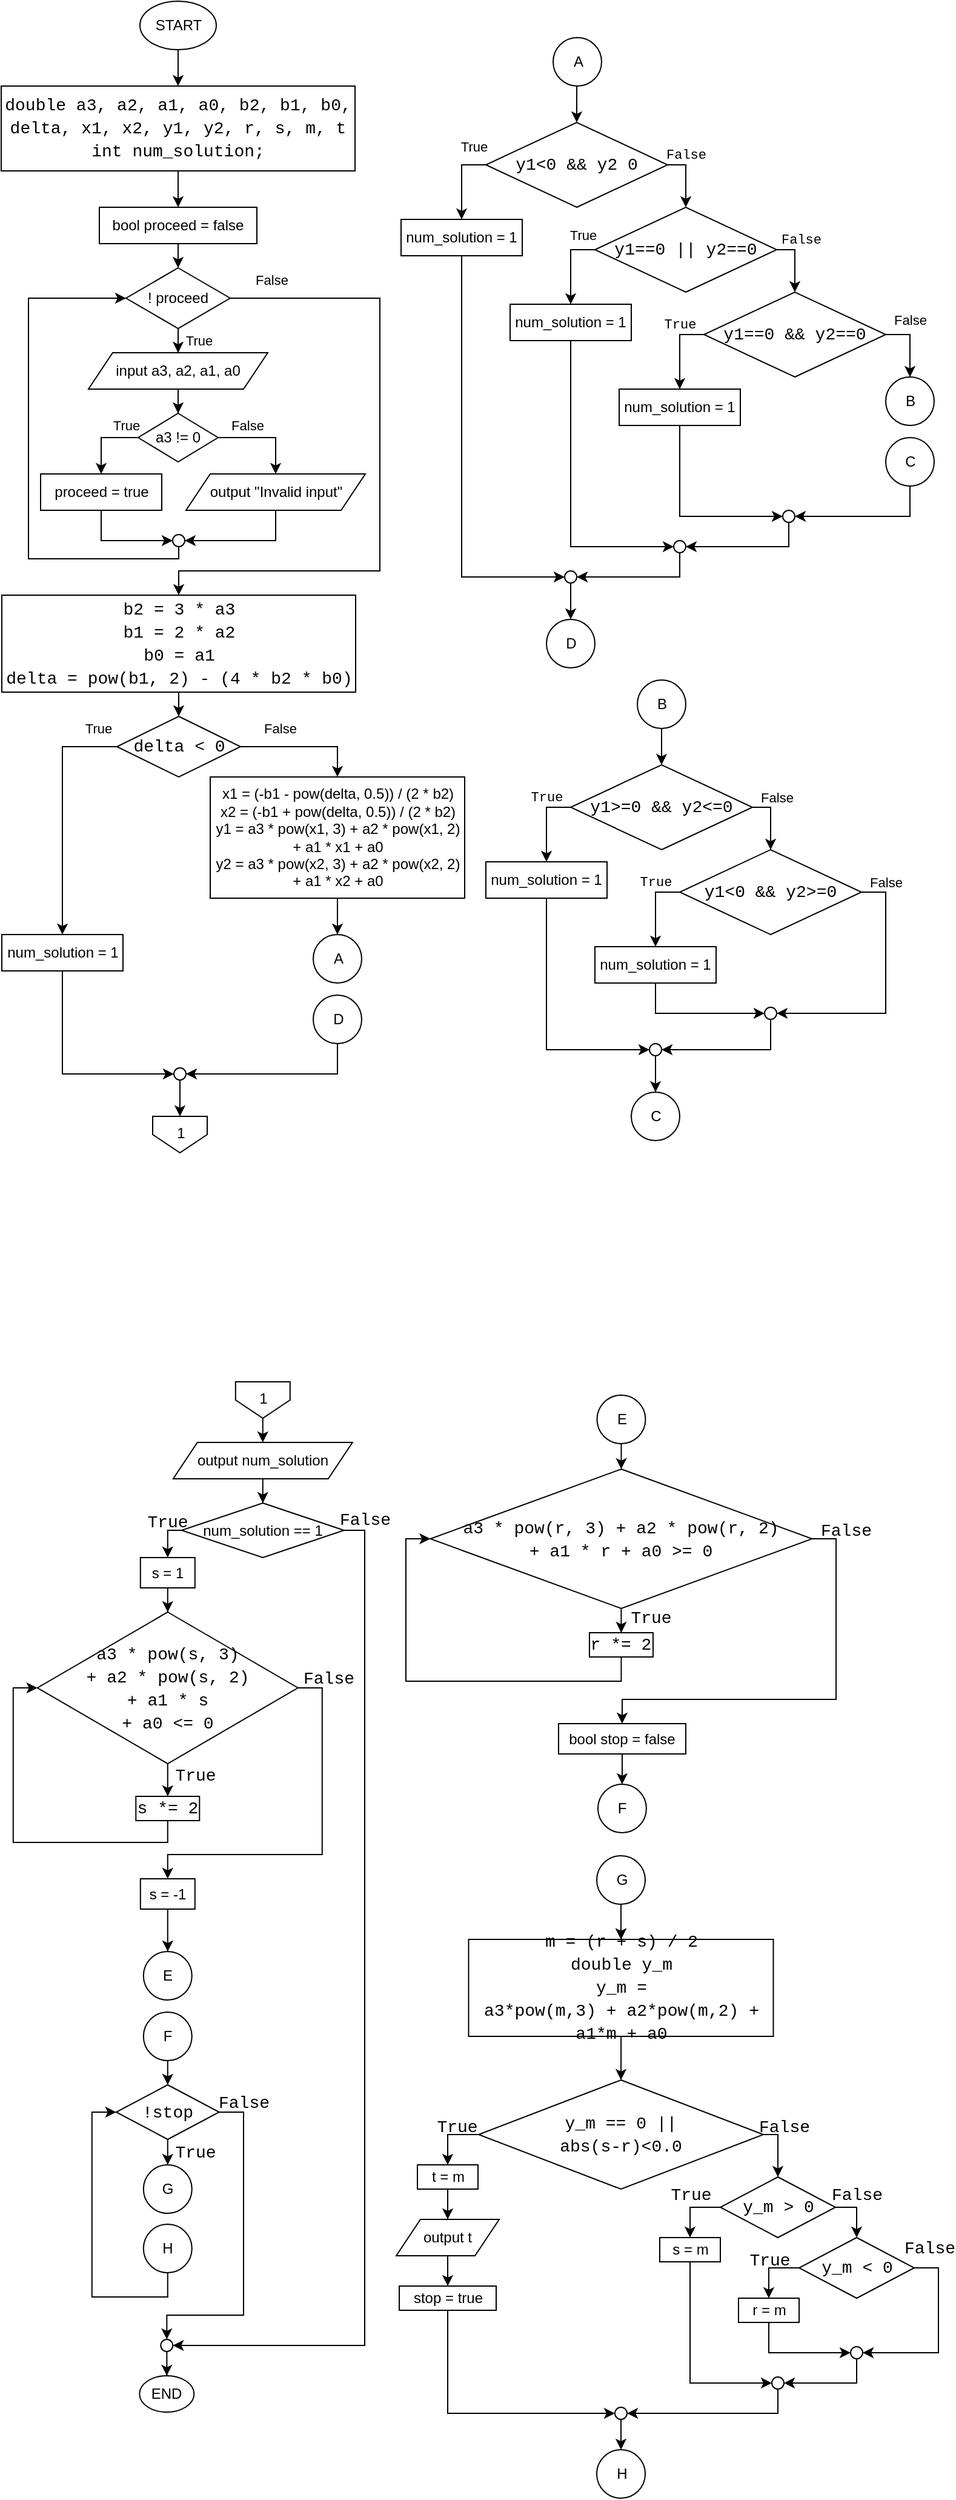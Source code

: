 <mxfile version="20.8.20" type="device"><diagram name="第 1 页" id="80CqQ0DkA6c3_NzT39fS"><mxGraphModel dx="1222" dy="674" grid="1" gridSize="10" guides="1" tooltips="1" connect="1" arrows="1" fold="1" page="1" pageScale="1" pageWidth="827" pageHeight="1169" math="0" shadow="0"><root><mxCell id="0"/><mxCell id="1" parent="0"/><mxCell id="yCpGT9WTfoBPf_9TSZSp-4" style="edgeStyle=orthogonalEdgeStyle;rounded=0;orthogonalLoop=1;jettySize=auto;html=1;entryX=0.5;entryY=0;entryDx=0;entryDy=0;fontColor=default;exitX=0.5;exitY=1;exitDx=0;exitDy=0;" parent="1" source="yCpGT9WTfoBPf_9TSZSp-1" target="yCpGT9WTfoBPf_9TSZSp-2" edge="1"><mxGeometry relative="1" as="geometry"/></mxCell><mxCell id="yCpGT9WTfoBPf_9TSZSp-1" value="START" style="ellipse;whiteSpace=wrap;html=1;fillColor=none;" parent="1" vertex="1"><mxGeometry x="144.5" y="70" width="63" height="40" as="geometry"/></mxCell><mxCell id="yCpGT9WTfoBPf_9TSZSp-6" value="" style="edgeStyle=orthogonalEdgeStyle;rounded=0;orthogonalLoop=1;jettySize=auto;html=1;fontColor=default;" parent="1" source="yCpGT9WTfoBPf_9TSZSp-2" target="yCpGT9WTfoBPf_9TSZSp-5" edge="1"><mxGeometry relative="1" as="geometry"/></mxCell><mxCell id="yCpGT9WTfoBPf_9TSZSp-2" value="&lt;div style=&quot;line-height: 19px;&quot;&gt;&lt;div style=&quot;&quot;&gt;&lt;div style=&quot;font-family: Consolas, &amp;quot;Courier New&amp;quot;, monospace; font-size: 14px; line-height: 19px;&quot;&gt;&lt;div&gt;double &lt;span style=&quot;&quot;&gt;a3&lt;/span&gt;, &lt;span style=&quot;&quot;&gt;a2&lt;/span&gt;, &lt;span style=&quot;&quot;&gt;a1&lt;/span&gt;, &lt;span style=&quot;&quot;&gt;a0&lt;/span&gt;, &lt;span style=&quot;&quot;&gt;b2&lt;/span&gt;, &lt;span style=&quot;&quot;&gt;b1&lt;/span&gt;, &lt;span style=&quot;&quot;&gt;b0&lt;/span&gt;, &lt;span style=&quot;&quot;&gt;delta&lt;/span&gt;, &lt;span style=&quot;&quot;&gt;x1&lt;/span&gt;, &lt;span style=&quot;&quot;&gt;x2&lt;/span&gt;, &lt;span style=&quot;&quot;&gt;y1&lt;/span&gt;, &lt;span style=&quot;&quot;&gt;y2&lt;/span&gt;, &lt;span style=&quot;&quot;&gt;r&lt;/span&gt;, &lt;span style=&quot;&quot;&gt;s&lt;/span&gt;, &lt;span style=&quot;&quot;&gt;m&lt;/span&gt;, &lt;span style=&quot;&quot;&gt;t&lt;/span&gt;&lt;/div&gt;&lt;div&gt;&lt;span style=&quot;background-color: initial;&quot;&gt;int&lt;/span&gt;&lt;span style=&quot;background-color: initial;&quot;&gt; &lt;/span&gt;&lt;span style=&quot;background-color: initial;&quot;&gt;num_solution&lt;/span&gt;&lt;span style=&quot;background-color: initial;&quot;&gt;;&lt;/span&gt;&lt;/div&gt;&lt;/div&gt;&lt;/div&gt;&lt;/div&gt;" style="whiteSpace=wrap;html=1;fillColor=none;fontColor=default;labelBackgroundColor=none;" parent="1" vertex="1"><mxGeometry x="30" y="140" width="292" height="70" as="geometry"/></mxCell><mxCell id="yCpGT9WTfoBPf_9TSZSp-9" value="" style="edgeStyle=orthogonalEdgeStyle;rounded=0;orthogonalLoop=1;jettySize=auto;html=1;fontColor=default;entryX=0.5;entryY=0;entryDx=0;entryDy=0;exitX=0.5;exitY=1;exitDx=0;exitDy=0;" parent="1" source="yCpGT9WTfoBPf_9TSZSp-5" target="yCpGT9WTfoBPf_9TSZSp-8" edge="1"><mxGeometry relative="1" as="geometry"/></mxCell><mxCell id="yCpGT9WTfoBPf_9TSZSp-5" value="bool proceed = false" style="whiteSpace=wrap;html=1;fillColor=none;labelBackgroundColor=none;" parent="1" vertex="1"><mxGeometry x="111" y="240" width="130" height="30" as="geometry"/></mxCell><mxCell id="yCpGT9WTfoBPf_9TSZSp-12" value="True" style="edgeStyle=orthogonalEdgeStyle;rounded=0;orthogonalLoop=1;jettySize=auto;html=1;entryX=0.5;entryY=0;entryDx=0;entryDy=0;fontColor=default;" parent="1" source="yCpGT9WTfoBPf_9TSZSp-8" target="yCpGT9WTfoBPf_9TSZSp-10" edge="1"><mxGeometry x="0.667" y="17" relative="1" as="geometry"><mxPoint as="offset"/></mxGeometry></mxCell><mxCell id="yCpGT9WTfoBPf_9TSZSp-28" value="False" style="edgeStyle=orthogonalEdgeStyle;rounded=0;orthogonalLoop=1;jettySize=auto;html=1;entryX=0.5;entryY=0;entryDx=0;entryDy=0;fontColor=default;exitX=1;exitY=0.5;exitDx=0;exitDy=0;" parent="1" source="yCpGT9WTfoBPf_9TSZSp-8" target="yCpGT9WTfoBPf_9TSZSp-27" edge="1"><mxGeometry x="-0.875" y="15" relative="1" as="geometry"><Array as="points"><mxPoint x="342.5" y="315"/><mxPoint x="342.5" y="540"/><mxPoint x="176.5" y="540"/></Array><mxPoint as="offset"/></mxGeometry></mxCell><mxCell id="yCpGT9WTfoBPf_9TSZSp-8" value="! proceed" style="rhombus;whiteSpace=wrap;html=1;fillColor=none;labelBackgroundColor=none;" parent="1" vertex="1"><mxGeometry x="133" y="290" width="86" height="50" as="geometry"/></mxCell><mxCell id="yCpGT9WTfoBPf_9TSZSp-16" style="edgeStyle=orthogonalEdgeStyle;rounded=0;orthogonalLoop=1;jettySize=auto;html=1;entryX=0.5;entryY=0;entryDx=0;entryDy=0;fontColor=default;" parent="1" source="yCpGT9WTfoBPf_9TSZSp-10" target="yCpGT9WTfoBPf_9TSZSp-15" edge="1"><mxGeometry relative="1" as="geometry"/></mxCell><mxCell id="yCpGT9WTfoBPf_9TSZSp-10" value="input a3, a2, a1, a0" style="shape=parallelogram;perimeter=parallelogramPerimeter;whiteSpace=wrap;html=1;fixedSize=1;labelBackgroundColor=none;fontColor=default;fillColor=none;" parent="1" vertex="1"><mxGeometry x="102" y="360" width="148" height="30" as="geometry"/></mxCell><mxCell id="yCpGT9WTfoBPf_9TSZSp-19" value="True" style="edgeStyle=orthogonalEdgeStyle;rounded=0;orthogonalLoop=1;jettySize=auto;html=1;entryX=0.5;entryY=0;entryDx=0;entryDy=0;fontColor=default;exitX=0;exitY=0.5;exitDx=0;exitDy=0;" parent="1" source="yCpGT9WTfoBPf_9TSZSp-15" target="yCpGT9WTfoBPf_9TSZSp-18" edge="1"><mxGeometry x="-0.653" y="-10" relative="1" as="geometry"><mxPoint as="offset"/></mxGeometry></mxCell><mxCell id="yCpGT9WTfoBPf_9TSZSp-21" value="False" style="edgeStyle=orthogonalEdgeStyle;rounded=0;orthogonalLoop=1;jettySize=auto;html=1;entryX=0.5;entryY=0;entryDx=0;entryDy=0;fontColor=default;exitX=1;exitY=0.5;exitDx=0;exitDy=0;" parent="1" source="yCpGT9WTfoBPf_9TSZSp-15" target="yCpGT9WTfoBPf_9TSZSp-20" edge="1"><mxGeometry x="-0.394" y="10" relative="1" as="geometry"><mxPoint as="offset"/></mxGeometry></mxCell><mxCell id="yCpGT9WTfoBPf_9TSZSp-15" value="a3 != 0" style="rhombus;whiteSpace=wrap;html=1;fillColor=none;labelBackgroundColor=none;fontColor=default;" parent="1" vertex="1"><mxGeometry x="143" y="410" width="66" height="40" as="geometry"/></mxCell><mxCell id="yCpGT9WTfoBPf_9TSZSp-24" style="edgeStyle=orthogonalEdgeStyle;rounded=0;orthogonalLoop=1;jettySize=auto;html=1;entryX=0;entryY=0.5;entryDx=0;entryDy=0;fontColor=default;exitX=0.5;exitY=1;exitDx=0;exitDy=0;" parent="1" source="yCpGT9WTfoBPf_9TSZSp-18" target="yCpGT9WTfoBPf_9TSZSp-22" edge="1"><mxGeometry relative="1" as="geometry"/></mxCell><mxCell id="yCpGT9WTfoBPf_9TSZSp-18" value="proceed = true" style="rounded=0;whiteSpace=wrap;html=1;labelBackgroundColor=none;fontColor=default;fillColor=none;" parent="1" vertex="1"><mxGeometry x="62.5" y="460" width="100" height="30" as="geometry"/></mxCell><mxCell id="yCpGT9WTfoBPf_9TSZSp-25" style="edgeStyle=orthogonalEdgeStyle;rounded=0;orthogonalLoop=1;jettySize=auto;html=1;entryX=1;entryY=0.5;entryDx=0;entryDy=0;fontColor=default;exitX=0.5;exitY=1;exitDx=0;exitDy=0;" parent="1" source="yCpGT9WTfoBPf_9TSZSp-20" target="yCpGT9WTfoBPf_9TSZSp-22" edge="1"><mxGeometry relative="1" as="geometry"/></mxCell><mxCell id="yCpGT9WTfoBPf_9TSZSp-20" value="output &quot;Invalid input&quot;" style="shape=parallelogram;perimeter=parallelogramPerimeter;whiteSpace=wrap;html=1;fixedSize=1;labelBackgroundColor=none;fontColor=default;fillColor=none;" parent="1" vertex="1"><mxGeometry x="182.5" y="460" width="148" height="30" as="geometry"/></mxCell><mxCell id="yCpGT9WTfoBPf_9TSZSp-26" style="edgeStyle=orthogonalEdgeStyle;rounded=0;orthogonalLoop=1;jettySize=auto;html=1;entryX=0;entryY=0.5;entryDx=0;entryDy=0;fontColor=default;exitX=0.5;exitY=1;exitDx=0;exitDy=0;" parent="1" source="yCpGT9WTfoBPf_9TSZSp-22" target="yCpGT9WTfoBPf_9TSZSp-8" edge="1"><mxGeometry relative="1" as="geometry"><Array as="points"><mxPoint x="176.5" y="530"/><mxPoint x="52.5" y="530"/><mxPoint x="52.5" y="315"/></Array></mxGeometry></mxCell><mxCell id="yCpGT9WTfoBPf_9TSZSp-22" value="" style="ellipse;whiteSpace=wrap;html=1;aspect=fixed;labelBackgroundColor=none;fontColor=default;fillColor=none;" parent="1" vertex="1"><mxGeometry x="171.5" y="510" width="10" height="10" as="geometry"/></mxCell><mxCell id="yCpGT9WTfoBPf_9TSZSp-30" style="edgeStyle=orthogonalEdgeStyle;rounded=0;orthogonalLoop=1;jettySize=auto;html=1;entryX=0.5;entryY=0;entryDx=0;entryDy=0;fontColor=default;exitX=0.5;exitY=1;exitDx=0;exitDy=0;" parent="1" source="yCpGT9WTfoBPf_9TSZSp-27" target="yCpGT9WTfoBPf_9TSZSp-29" edge="1"><mxGeometry relative="1" as="geometry"/></mxCell><mxCell id="yCpGT9WTfoBPf_9TSZSp-27" value="&lt;div style=&quot;font-family: Consolas, &amp;quot;Courier New&amp;quot;, monospace; font-size: 14px; line-height: 19px;&quot;&gt;&lt;div&gt;b2 = &lt;span style=&quot;&quot;&gt;3&lt;/span&gt; * &lt;span style=&quot;&quot;&gt;a3&lt;/span&gt;&lt;/div&gt;&lt;div&gt;&lt;span style=&quot;&quot;&gt;b1&lt;/span&gt; = &lt;span style=&quot;&quot;&gt;2&lt;/span&gt; * &lt;span style=&quot;&quot;&gt;a2&lt;/span&gt;&lt;/div&gt;&lt;div&gt;&lt;span style=&quot;&quot;&gt;b0&lt;/span&gt; = &lt;span style=&quot;&quot;&gt;a1&lt;/span&gt;&lt;/div&gt;&lt;div&gt;&lt;div style=&quot;line-height: 19px;&quot;&gt;delta = &lt;span style=&quot;&quot;&gt;pow&lt;/span&gt;(&lt;span style=&quot;&quot;&gt;b1&lt;/span&gt;, &lt;span style=&quot;&quot;&gt;2&lt;/span&gt;) - (&lt;span style=&quot;&quot;&gt;4&lt;/span&gt; * &lt;span style=&quot;&quot;&gt;b2&lt;/span&gt; * &lt;span style=&quot;&quot;&gt;b0&lt;/span&gt;)&lt;/div&gt;&lt;/div&gt;&lt;/div&gt;" style="rounded=0;whiteSpace=wrap;html=1;labelBackgroundColor=none;fontColor=default;fillColor=none;" parent="1" vertex="1"><mxGeometry x="30.5" y="560" width="292" height="80" as="geometry"/></mxCell><mxCell id="yCpGT9WTfoBPf_9TSZSp-32" value="True" style="edgeStyle=orthogonalEdgeStyle;rounded=0;orthogonalLoop=1;jettySize=auto;html=1;entryX=0.5;entryY=0;entryDx=0;entryDy=0;fontColor=default;exitX=0;exitY=0.5;exitDx=0;exitDy=0;" parent="1" source="yCpGT9WTfoBPf_9TSZSp-29" target="yCpGT9WTfoBPf_9TSZSp-31" edge="1"><mxGeometry x="-0.845" y="-15" relative="1" as="geometry"><mxPoint as="offset"/></mxGeometry></mxCell><mxCell id="yCpGT9WTfoBPf_9TSZSp-34" value="False" style="edgeStyle=orthogonalEdgeStyle;rounded=0;orthogonalLoop=1;jettySize=auto;html=1;entryX=0.5;entryY=0;entryDx=0;entryDy=0;fontColor=default;exitX=1;exitY=0.5;exitDx=0;exitDy=0;" parent="1" source="yCpGT9WTfoBPf_9TSZSp-29" target="yCpGT9WTfoBPf_9TSZSp-33" edge="1"><mxGeometry x="-0.381" y="15" relative="1" as="geometry"><mxPoint as="offset"/></mxGeometry></mxCell><mxCell id="yCpGT9WTfoBPf_9TSZSp-29" value="&lt;div style=&quot;font-family: Consolas, &amp;quot;Courier New&amp;quot;, monospace; font-size: 14px; line-height: 19px;&quot;&gt;delta &amp;lt; &lt;span style=&quot;&quot;&gt;0&lt;/span&gt;&lt;/div&gt;" style="rhombus;whiteSpace=wrap;html=1;labelBackgroundColor=none;fontColor=default;fillColor=none;" parent="1" vertex="1"><mxGeometry x="125.5" y="660" width="102" height="50" as="geometry"/></mxCell><mxCell id="yCpGT9WTfoBPf_9TSZSp-77" style="edgeStyle=orthogonalEdgeStyle;rounded=0;orthogonalLoop=1;jettySize=auto;html=1;entryX=0;entryY=0.5;entryDx=0;entryDy=0;fontColor=default;exitX=0.5;exitY=1;exitDx=0;exitDy=0;" parent="1" source="yCpGT9WTfoBPf_9TSZSp-31" target="yCpGT9WTfoBPf_9TSZSp-75" edge="1"><mxGeometry relative="1" as="geometry"/></mxCell><mxCell id="yCpGT9WTfoBPf_9TSZSp-31" value="num_solution = 1" style="rounded=0;whiteSpace=wrap;html=1;labelBackgroundColor=none;fontColor=default;fillColor=none;" parent="1" vertex="1"><mxGeometry x="30.5" y="840" width="100" height="30" as="geometry"/></mxCell><mxCell id="yCpGT9WTfoBPf_9TSZSp-37" style="edgeStyle=orthogonalEdgeStyle;rounded=0;orthogonalLoop=1;jettySize=auto;html=1;entryX=0.5;entryY=0;entryDx=0;entryDy=0;fontColor=default;exitX=0.5;exitY=1;exitDx=0;exitDy=0;entryPerimeter=0;" parent="1" source="yCpGT9WTfoBPf_9TSZSp-33" edge="1" target="lqvLUBd4j2oRdTS4v0ID-98"><mxGeometry relative="1" as="geometry"><mxPoint x="307.5" y="840" as="targetPoint"/></mxGeometry></mxCell><mxCell id="yCpGT9WTfoBPf_9TSZSp-33" value="&lt;div&gt;x1 = (-b1 - pow(delta, 0.5)) / (2 * b2)&lt;/div&gt;&lt;div&gt;x2 = (-b1 + pow(delta, 0.5)) / (2 * b2)&lt;/div&gt;&lt;div&gt;y1 = a3 * pow(x1, 3) + a2 * pow(x1, 2) + a1 * x1 + a0&lt;/div&gt;&lt;div&gt;y2 = a3 * pow(x2, 3) + a2 * pow(x2, 2) + a1 * x2 + a0&lt;/div&gt;" style="rounded=0;whiteSpace=wrap;html=1;labelBackgroundColor=none;fontColor=default;fillColor=none;" parent="1" vertex="1"><mxGeometry x="202.5" y="710" width="210" height="100" as="geometry"/></mxCell><mxCell id="yCpGT9WTfoBPf_9TSZSp-44" value="True" style="edgeStyle=orthogonalEdgeStyle;rounded=0;orthogonalLoop=1;jettySize=auto;html=1;entryX=0.5;entryY=0;entryDx=0;entryDy=0;fontColor=default;exitX=0;exitY=0.5;exitDx=0;exitDy=0;" parent="1" source="yCpGT9WTfoBPf_9TSZSp-38" target="yCpGT9WTfoBPf_9TSZSp-43" edge="1"><mxGeometry x="-0.692" y="-15" relative="1" as="geometry"><mxPoint as="offset"/></mxGeometry></mxCell><mxCell id="yCpGT9WTfoBPf_9TSZSp-53" value="&lt;font style=&quot;font-size: 11px;&quot;&gt;&lt;br&gt;&lt;span style=&quot;color: rgb(0, 0, 0); font-family: Consolas, &amp;quot;Courier New&amp;quot;, monospace; font-style: normal; font-variant-ligatures: normal; font-variant-caps: normal; font-weight: 400; letter-spacing: normal; orphans: 2; text-align: center; text-indent: 0px; text-transform: none; widows: 2; word-spacing: 0px; -webkit-text-stroke-width: 0px; text-decoration-thickness: initial; text-decoration-style: initial; text-decoration-color: initial; float: none; display: inline !important;&quot;&gt;False&lt;/span&gt;&lt;br&gt;&lt;/font&gt;" style="edgeStyle=orthogonalEdgeStyle;rounded=0;orthogonalLoop=1;jettySize=auto;html=1;entryX=0.5;entryY=0;entryDx=0;entryDy=0;fontColor=default;exitX=1;exitY=0.5;exitDx=0;exitDy=0;labelBackgroundColor=none;" parent="1" source="yCpGT9WTfoBPf_9TSZSp-38" target="yCpGT9WTfoBPf_9TSZSp-39" edge="1"><mxGeometry x="-0.402" y="15" relative="1" as="geometry"><mxPoint x="-15" y="-15" as="offset"/></mxGeometry></mxCell><mxCell id="yCpGT9WTfoBPf_9TSZSp-38" value="&lt;div style=&quot;font-family: Consolas, &amp;quot;Courier New&amp;quot;, monospace; font-size: 14px; line-height: 19px;&quot;&gt;&lt;div style=&quot;line-height: 19px;&quot;&gt;y1&amp;lt;&lt;span style=&quot;&quot;&gt;0&lt;/span&gt; &amp;amp;&amp;amp; &lt;span style=&quot;&quot;&gt;y2&lt;/span&gt;&amp;nbsp;&lt;span style=&quot;&quot;&gt;0&lt;/span&gt;&lt;/div&gt;&lt;/div&gt;" style="rhombus;whiteSpace=wrap;html=1;labelBackgroundColor=none;fontColor=default;fillColor=none;flipH=0;flipV=1;" parent="1" vertex="1"><mxGeometry x="430" y="170" width="150" height="70" as="geometry"/></mxCell><mxCell id="yCpGT9WTfoBPf_9TSZSp-50" value="&#10;&lt;span style=&quot;color: rgb(0, 0, 0); font-family: Helvetica; font-size: 11px; font-style: normal; font-variant-ligatures: normal; font-variant-caps: normal; font-weight: 400; letter-spacing: normal; orphans: 2; text-align: center; text-indent: 0px; text-transform: none; widows: 2; word-spacing: 0px; -webkit-text-stroke-width: 0px; text-decoration-thickness: initial; text-decoration-style: initial; text-decoration-color: initial; float: none; display: inline !important;&quot;&gt;True&lt;/span&gt;&#10;&#10;" style="edgeStyle=orthogonalEdgeStyle;rounded=0;orthogonalLoop=1;jettySize=auto;html=1;entryX=0.5;entryY=0;entryDx=0;entryDy=0;fontColor=default;exitX=0;exitY=0.5;exitDx=0;exitDy=0;labelBackgroundColor=none;" parent="1" source="yCpGT9WTfoBPf_9TSZSp-39" target="yCpGT9WTfoBPf_9TSZSp-49" edge="1"><mxGeometry x="-0.692" y="-5" relative="1" as="geometry"><mxPoint as="offset"/></mxGeometry></mxCell><mxCell id="yCpGT9WTfoBPf_9TSZSp-54" value="&lt;font style=&quot;font-size: 11px;&quot;&gt;&lt;br&gt;&lt;span style=&quot;color: rgb(0, 0, 0); font-family: Consolas, &amp;quot;Courier New&amp;quot;, monospace; font-style: normal; font-variant-ligatures: normal; font-variant-caps: normal; font-weight: 400; letter-spacing: normal; orphans: 2; text-align: center; text-indent: 0px; text-transform: none; widows: 2; word-spacing: 0px; -webkit-text-stroke-width: 0px; text-decoration-thickness: initial; text-decoration-style: initial; text-decoration-color: initial; float: none; display: inline !important;&quot;&gt;False&lt;/span&gt;&lt;br&gt;&lt;/font&gt;" style="edgeStyle=orthogonalEdgeStyle;rounded=0;orthogonalLoop=1;jettySize=auto;html=1;entryX=0.5;entryY=0;entryDx=0;entryDy=0;fontColor=default;exitX=1;exitY=0.5;exitDx=0;exitDy=0;labelBackgroundColor=none;" parent="1" source="yCpGT9WTfoBPf_9TSZSp-39" target="yCpGT9WTfoBPf_9TSZSp-40" edge="1"><mxGeometry x="-0.399" y="16" relative="1" as="geometry"><mxPoint x="-11" y="-15" as="offset"/></mxGeometry></mxCell><mxCell id="yCpGT9WTfoBPf_9TSZSp-39" value="&lt;div style=&quot;font-family: Consolas, &amp;quot;Courier New&amp;quot;, monospace; font-size: 14px; line-height: 19px;&quot;&gt;&lt;div style=&quot;line-height: 19px;&quot;&gt;y1==&lt;span style=&quot;&quot;&gt;0&lt;/span&gt; || &lt;span style=&quot;&quot;&gt;y2&lt;/span&gt;==&lt;span style=&quot;&quot;&gt;0&lt;/span&gt;&lt;/div&gt;&lt;/div&gt;" style="rhombus;whiteSpace=wrap;html=1;labelBackgroundColor=none;fontColor=default;fillColor=none;flipH=0;flipV=1;" parent="1" vertex="1"><mxGeometry x="520" y="240" width="150" height="70" as="geometry"/></mxCell><mxCell id="yCpGT9WTfoBPf_9TSZSp-51" value="&lt;font style=&quot;font-size: 11px;&quot;&gt;&lt;br&gt;&lt;span style=&quot;color: rgb(0, 0, 0); font-family: Consolas, &amp;quot;Courier New&amp;quot;, monospace; font-style: normal; font-variant-ligatures: normal; font-variant-caps: normal; font-weight: 400; letter-spacing: normal; orphans: 2; text-align: center; text-indent: 0px; text-transform: none; widows: 2; word-spacing: 0px; -webkit-text-stroke-width: 0px; text-decoration-thickness: initial; text-decoration-style: initial; text-decoration-color: initial; float: none; display: inline !important;&quot;&gt;True&lt;/span&gt;&lt;br&gt;&lt;/font&gt;" style="edgeStyle=orthogonalEdgeStyle;rounded=0;orthogonalLoop=1;jettySize=auto;html=1;entryX=0.5;entryY=0;entryDx=0;entryDy=0;fontColor=default;exitX=0;exitY=0.5;exitDx=0;exitDy=0;labelBackgroundColor=none;" parent="1" source="yCpGT9WTfoBPf_9TSZSp-40" target="yCpGT9WTfoBPf_9TSZSp-48" edge="1"><mxGeometry x="-0.385" y="15" relative="1" as="geometry"><mxPoint x="-15" y="-15" as="offset"/></mxGeometry></mxCell><mxCell id="yCpGT9WTfoBPf_9TSZSp-55" value="&lt;br style=&quot;border-color: var(--border-color); color: rgb(0, 0, 0); font-family: Helvetica; font-size: 11px; font-style: normal; font-variant-ligatures: normal; font-variant-caps: normal; font-weight: 400; letter-spacing: normal; orphans: 2; text-align: center; text-indent: 0px; text-transform: none; widows: 2; word-spacing: 0px; -webkit-text-stroke-width: 0px; text-decoration-thickness: initial; text-decoration-style: initial; text-decoration-color: initial;&quot;&gt;&lt;span style=&quot;color: rgb(0, 0, 0); font-family: Helvetica; font-size: 11px; font-style: normal; font-variant-ligatures: normal; font-variant-caps: normal; font-weight: 400; letter-spacing: normal; orphans: 2; text-align: center; text-indent: 0px; text-transform: none; widows: 2; word-spacing: 0px; -webkit-text-stroke-width: 0px; text-decoration-thickness: initial; text-decoration-style: initial; text-decoration-color: initial; float: none; display: inline !important;&quot;&gt;False&lt;br&gt;&lt;br&gt;&lt;br&gt;&lt;/span&gt;" style="edgeStyle=orthogonalEdgeStyle;rounded=0;orthogonalLoop=1;jettySize=auto;html=1;entryX=0.5;entryY=0;entryDx=0;entryDy=0;fontColor=default;exitX=1;exitY=0.5;exitDx=0;exitDy=0;entryPerimeter=0;labelBackgroundColor=none;" parent="1" source="yCpGT9WTfoBPf_9TSZSp-40" target="lqvLUBd4j2oRdTS4v0ID-101" edge="1"><mxGeometry x="-0.273" y="-5" relative="1" as="geometry"><mxPoint x="775" y="380" as="targetPoint"/><mxPoint x="5" y="-5" as="offset"/></mxGeometry></mxCell><mxCell id="yCpGT9WTfoBPf_9TSZSp-40" value="&lt;div style=&quot;font-family: Consolas, &amp;quot;Courier New&amp;quot;, monospace; font-size: 14px; line-height: 19px;&quot;&gt;&lt;div style=&quot;line-height: 19px;&quot;&gt;y1==&lt;span style=&quot;&quot;&gt;0&lt;/span&gt;&amp;nbsp;&amp;amp;&amp;amp;&amp;nbsp;&lt;span style=&quot;&quot;&gt;y2&lt;/span&gt;==&lt;span style=&quot;&quot;&gt;0&lt;/span&gt;&lt;/div&gt;&lt;/div&gt;" style="rhombus;whiteSpace=wrap;html=1;labelBackgroundColor=none;fontColor=default;fillColor=none;flipH=0;flipV=1;" parent="1" vertex="1"><mxGeometry x="610" y="310" width="150" height="70" as="geometry"/></mxCell><mxCell id="yCpGT9WTfoBPf_9TSZSp-74" style="edgeStyle=orthogonalEdgeStyle;rounded=0;orthogonalLoop=1;jettySize=auto;html=1;entryX=0;entryY=0.5;entryDx=0;entryDy=0;fontColor=default;exitX=0.5;exitY=1;exitDx=0;exitDy=0;" parent="1" source="yCpGT9WTfoBPf_9TSZSp-43" target="yCpGT9WTfoBPf_9TSZSp-71" edge="1"><mxGeometry relative="1" as="geometry"/></mxCell><mxCell id="yCpGT9WTfoBPf_9TSZSp-43" value="num_solution = 1" style="rounded=0;whiteSpace=wrap;html=1;labelBackgroundColor=none;fontColor=default;fillColor=none;" parent="1" vertex="1"><mxGeometry x="360" y="250" width="100" height="30" as="geometry"/></mxCell><mxCell id="yCpGT9WTfoBPf_9TSZSp-67" style="edgeStyle=orthogonalEdgeStyle;rounded=0;orthogonalLoop=1;jettySize=auto;html=1;entryX=0;entryY=0.5;entryDx=0;entryDy=0;fontColor=default;exitX=0.5;exitY=1;exitDx=0;exitDy=0;" parent="1" source="yCpGT9WTfoBPf_9TSZSp-48" target="yCpGT9WTfoBPf_9TSZSp-65" edge="1"><mxGeometry relative="1" as="geometry"/></mxCell><mxCell id="yCpGT9WTfoBPf_9TSZSp-48" value="num_solution = 1" style="rounded=0;whiteSpace=wrap;html=1;labelBackgroundColor=none;fontColor=default;fillColor=none;" parent="1" vertex="1"><mxGeometry x="540" y="390" width="100" height="30" as="geometry"/></mxCell><mxCell id="yCpGT9WTfoBPf_9TSZSp-70" style="edgeStyle=orthogonalEdgeStyle;rounded=0;orthogonalLoop=1;jettySize=auto;html=1;entryX=0;entryY=0.5;entryDx=0;entryDy=0;fontColor=default;exitX=0.5;exitY=1;exitDx=0;exitDy=0;" parent="1" source="yCpGT9WTfoBPf_9TSZSp-49" target="yCpGT9WTfoBPf_9TSZSp-68" edge="1"><mxGeometry relative="1" as="geometry"/></mxCell><mxCell id="yCpGT9WTfoBPf_9TSZSp-49" value="num_solution = 1" style="rounded=0;whiteSpace=wrap;html=1;labelBackgroundColor=none;fontColor=default;fillColor=none;" parent="1" vertex="1"><mxGeometry x="450" y="320" width="100" height="30" as="geometry"/></mxCell><mxCell id="yCpGT9WTfoBPf_9TSZSp-69" style="edgeStyle=orthogonalEdgeStyle;rounded=0;orthogonalLoop=1;jettySize=auto;html=1;entryX=1;entryY=0.5;entryDx=0;entryDy=0;fontColor=default;exitX=0.5;exitY=1;exitDx=0;exitDy=0;" parent="1" source="yCpGT9WTfoBPf_9TSZSp-65" target="yCpGT9WTfoBPf_9TSZSp-68" edge="1"><mxGeometry relative="1" as="geometry"/></mxCell><mxCell id="yCpGT9WTfoBPf_9TSZSp-65" value="" style="ellipse;whiteSpace=wrap;html=1;aspect=fixed;labelBackgroundColor=none;fontColor=default;fillColor=none;" parent="1" vertex="1"><mxGeometry x="675" y="490" width="10" height="10" as="geometry"/></mxCell><mxCell id="yCpGT9WTfoBPf_9TSZSp-73" style="edgeStyle=orthogonalEdgeStyle;rounded=0;orthogonalLoop=1;jettySize=auto;html=1;entryX=1;entryY=0.5;entryDx=0;entryDy=0;fontColor=default;exitX=0.5;exitY=1;exitDx=0;exitDy=0;" parent="1" source="yCpGT9WTfoBPf_9TSZSp-68" target="yCpGT9WTfoBPf_9TSZSp-71" edge="1"><mxGeometry relative="1" as="geometry"/></mxCell><mxCell id="yCpGT9WTfoBPf_9TSZSp-68" value="" style="ellipse;whiteSpace=wrap;html=1;aspect=fixed;labelBackgroundColor=none;fontColor=default;fillColor=none;" parent="1" vertex="1"><mxGeometry x="585" y="515" width="10" height="10" as="geometry"/></mxCell><mxCell id="lqvLUBd4j2oRdTS4v0ID-4" style="edgeStyle=orthogonalEdgeStyle;rounded=0;orthogonalLoop=1;jettySize=auto;html=1;entryX=0.5;entryY=0;entryDx=0;entryDy=0;entryPerimeter=0;" edge="1" parent="1" source="yCpGT9WTfoBPf_9TSZSp-71" target="lqvLUBd4j2oRdTS4v0ID-96"><mxGeometry relative="1" as="geometry"><mxPoint x="500" y="580" as="targetPoint"/></mxGeometry></mxCell><mxCell id="yCpGT9WTfoBPf_9TSZSp-71" value="" style="ellipse;whiteSpace=wrap;html=1;aspect=fixed;labelBackgroundColor=none;fontColor=default;fillColor=none;" parent="1" vertex="1"><mxGeometry x="495" y="540" width="10" height="10" as="geometry"/></mxCell><mxCell id="lqvLUBd4j2oRdTS4v0ID-105" style="edgeStyle=orthogonalEdgeStyle;rounded=0;orthogonalLoop=1;jettySize=auto;html=1;exitX=0.5;exitY=1;exitDx=0;exitDy=0;entryX=0.5;entryY=0;entryDx=0;entryDy=0;" edge="1" parent="1" source="yCpGT9WTfoBPf_9TSZSp-75" target="lqvLUBd4j2oRdTS4v0ID-104"><mxGeometry relative="1" as="geometry"/></mxCell><mxCell id="yCpGT9WTfoBPf_9TSZSp-75" value="" style="ellipse;whiteSpace=wrap;html=1;aspect=fixed;labelBackgroundColor=none;fontColor=default;fillColor=none;" parent="1" vertex="1"><mxGeometry x="172.5" y="950" width="10" height="10" as="geometry"/></mxCell><mxCell id="yCpGT9WTfoBPf_9TSZSp-80" value="" style="edgeStyle=orthogonalEdgeStyle;rounded=0;orthogonalLoop=1;jettySize=auto;html=1;fontColor=default;" parent="1" source="yCpGT9WTfoBPf_9TSZSp-78" target="yCpGT9WTfoBPf_9TSZSp-79" edge="1"><mxGeometry relative="1" as="geometry"/></mxCell><mxCell id="yCpGT9WTfoBPf_9TSZSp-78" value="output num_solution" style="shape=parallelogram;perimeter=parallelogramPerimeter;whiteSpace=wrap;html=1;fixedSize=1;labelBackgroundColor=none;fontColor=default;fillColor=none;" parent="1" vertex="1"><mxGeometry x="171.9" y="1259" width="148" height="30" as="geometry"/></mxCell><mxCell id="yCpGT9WTfoBPf_9TSZSp-82" value="&#10;&lt;span style=&quot;color: rgb(0, 0, 0); font-family: Consolas, &amp;quot;Courier New&amp;quot;, monospace; font-size: 14px; font-style: normal; font-variant-ligatures: normal; font-variant-caps: normal; font-weight: 400; letter-spacing: normal; orphans: 2; text-align: center; text-indent: 0px; text-transform: none; widows: 2; word-spacing: 0px; -webkit-text-stroke-width: 0px; text-decoration-thickness: initial; text-decoration-style: initial; text-decoration-color: initial; float: none; display: inline !important;&quot;&gt;True&lt;/span&gt;&#10;&#10;" style="edgeStyle=orthogonalEdgeStyle;rounded=0;orthogonalLoop=1;jettySize=auto;html=1;entryX=0.5;entryY=0;entryDx=0;entryDy=0;fontColor=default;exitX=0;exitY=0.5;exitDx=0;exitDy=0;labelBackgroundColor=none;" parent="1" source="yCpGT9WTfoBPf_9TSZSp-79" target="yCpGT9WTfoBPf_9TSZSp-81" edge="1"><mxGeometry x="-0.324" y="-1" relative="1" as="geometry"><mxPoint x="1" y="-1" as="offset"/></mxGeometry></mxCell><mxCell id="yCpGT9WTfoBPf_9TSZSp-146" value="&#10;&lt;span style=&quot;color: rgb(0, 0, 0); font-family: Consolas, &amp;quot;Courier New&amp;quot;, monospace; font-size: 14px; font-style: normal; font-variant-ligatures: normal; font-variant-caps: normal; font-weight: 400; letter-spacing: normal; orphans: 2; text-align: center; text-indent: 0px; text-transform: none; widows: 2; word-spacing: 0px; -webkit-text-stroke-width: 0px; text-decoration-thickness: initial; text-decoration-style: initial; text-decoration-color: initial; float: none; display: inline !important;&quot;&gt;False&lt;/span&gt;&#10;&#10;" style="edgeStyle=orthogonalEdgeStyle;rounded=0;orthogonalLoop=1;jettySize=auto;html=1;fontColor=default;entryX=1;entryY=0.5;entryDx=0;entryDy=0;exitX=1;exitY=0.5;exitDx=0;exitDy=0;labelBackgroundColor=none;" parent="1" source="yCpGT9WTfoBPf_9TSZSp-79" target="yCpGT9WTfoBPf_9TSZSp-145" edge="1"><mxGeometry x="-0.96" y="-2" relative="1" as="geometry"><mxPoint x="219.9" y="2509" as="targetPoint"/><Array as="points"><mxPoint x="330" y="1332"/><mxPoint x="330" y="2004"/></Array><mxPoint x="2" y="-2" as="offset"/></mxGeometry></mxCell><mxCell id="yCpGT9WTfoBPf_9TSZSp-79" value="num_solution == 1" style="rhombus;whiteSpace=wrap;html=1;fillColor=none;labelBackgroundColor=none;" parent="1" vertex="1"><mxGeometry x="178.9" y="1309" width="134" height="45" as="geometry"/></mxCell><mxCell id="yCpGT9WTfoBPf_9TSZSp-88" style="edgeStyle=orthogonalEdgeStyle;rounded=0;orthogonalLoop=1;jettySize=auto;html=1;entryX=0.5;entryY=0;entryDx=0;entryDy=0;fontColor=default;" parent="1" source="yCpGT9WTfoBPf_9TSZSp-81" target="yCpGT9WTfoBPf_9TSZSp-83" edge="1"><mxGeometry relative="1" as="geometry"/></mxCell><mxCell id="yCpGT9WTfoBPf_9TSZSp-81" value="s = 1" style="rounded=0;whiteSpace=wrap;html=1;labelBackgroundColor=none;fontColor=default;fillColor=none;" parent="1" vertex="1"><mxGeometry x="144.9" y="1354" width="45" height="25" as="geometry"/></mxCell><mxCell id="yCpGT9WTfoBPf_9TSZSp-85" value="&#10;&lt;span style=&quot;color: rgb(0, 0, 0); font-family: Consolas, &amp;quot;Courier New&amp;quot;, monospace; font-size: 14px; font-style: normal; font-variant-ligatures: normal; font-variant-caps: normal; font-weight: 400; letter-spacing: normal; orphans: 2; text-align: center; text-indent: 0px; text-transform: none; widows: 2; word-spacing: 0px; -webkit-text-stroke-width: 0px; text-decoration-thickness: initial; text-decoration-style: initial; text-decoration-color: initial; float: none; display: inline !important;&quot;&gt;True&lt;/span&gt;&#10;&#10;" style="edgeStyle=orthogonalEdgeStyle;rounded=0;orthogonalLoop=1;jettySize=auto;html=1;entryX=0.5;entryY=0;entryDx=0;entryDy=0;fontColor=default;labelBackgroundColor=none;" parent="1" source="yCpGT9WTfoBPf_9TSZSp-83" target="yCpGT9WTfoBPf_9TSZSp-84" edge="1"><mxGeometry x="-0.094" y="-23" relative="1" as="geometry"><mxPoint as="offset"/></mxGeometry></mxCell><mxCell id="yCpGT9WTfoBPf_9TSZSp-101" value="&#10;&lt;span style=&quot;color: rgb(0, 0, 0); font-family: Consolas, &amp;quot;Courier New&amp;quot;, monospace; font-size: 14px; font-style: normal; font-variant-ligatures: normal; font-variant-caps: normal; font-weight: 400; letter-spacing: normal; orphans: 2; text-align: center; text-indent: 0px; text-transform: none; widows: 2; word-spacing: 0px; -webkit-text-stroke-width: 0px; text-decoration-thickness: initial; text-decoration-style: initial; text-decoration-color: initial; float: none; display: inline !important;&quot;&gt;False&lt;/span&gt;&#10;&#10;" style="edgeStyle=orthogonalEdgeStyle;rounded=0;orthogonalLoop=1;jettySize=auto;html=1;entryX=0.5;entryY=0;entryDx=0;entryDy=0;fontColor=default;exitX=1;exitY=0.5;exitDx=0;exitDy=0;labelBackgroundColor=none;" parent="1" source="yCpGT9WTfoBPf_9TSZSp-83" target="yCpGT9WTfoBPf_9TSZSp-96" edge="1"><mxGeometry x="-0.869" y="5" relative="1" as="geometry"><Array as="points"><mxPoint x="294.9" y="1462"/><mxPoint x="294.9" y="1599"/><mxPoint x="166.9" y="1599"/></Array><mxPoint y="-2" as="offset"/></mxGeometry></mxCell><mxCell id="yCpGT9WTfoBPf_9TSZSp-83" value="&lt;div style=&quot;font-family: Consolas, &amp;quot;Courier New&amp;quot;, monospace; font-size: 14px; line-height: 19px;&quot;&gt;a3 * &lt;span style=&quot;&quot;&gt;pow&lt;/span&gt;(&lt;span style=&quot;&quot;&gt;s&lt;/span&gt;, &lt;span style=&quot;&quot;&gt;3&lt;/span&gt;)&lt;/div&gt;&lt;div style=&quot;font-family: Consolas, &amp;quot;Courier New&amp;quot;, monospace; font-size: 14px; line-height: 19px;&quot;&gt;+&amp;nbsp;&lt;span style=&quot;background-color: initial;&quot;&gt;a2&lt;/span&gt;&lt;span style=&quot;background-color: initial;&quot;&gt; * &lt;/span&gt;&lt;span style=&quot;background-color: initial;&quot;&gt;pow&lt;/span&gt;&lt;span style=&quot;background-color: initial;&quot;&gt;(&lt;/span&gt;&lt;span style=&quot;background-color: initial;&quot;&gt;s&lt;/span&gt;&lt;span style=&quot;background-color: initial;&quot;&gt;, &lt;/span&gt;&lt;span style=&quot;background-color: initial;&quot;&gt;2&lt;/span&gt;&lt;span style=&quot;background-color: initial;&quot;&gt;)&lt;/span&gt;&lt;/div&gt;&lt;div style=&quot;font-family: Consolas, &amp;quot;Courier New&amp;quot;, monospace; font-size: 14px; line-height: 19px;&quot;&gt;&lt;span style=&quot;background-color: initial;&quot;&gt;+ &lt;/span&gt;&lt;span style=&quot;background-color: initial;&quot;&gt;a1&lt;/span&gt;&lt;span style=&quot;background-color: initial;&quot;&gt; * &lt;/span&gt;&lt;span style=&quot;background-color: initial;&quot;&gt;s&lt;/span&gt;&lt;/div&gt;&lt;div style=&quot;font-family: Consolas, &amp;quot;Courier New&amp;quot;, monospace; font-size: 14px; line-height: 19px;&quot;&gt;+ &lt;span style=&quot;&quot;&gt;a0&lt;/span&gt; &amp;lt;= &lt;span style=&quot;&quot;&gt;0&lt;/span&gt;&lt;/div&gt;" style="rhombus;whiteSpace=wrap;html=1;fillColor=none;labelBackgroundColor=none;fontColor=default;" parent="1" vertex="1"><mxGeometry x="59.9" y="1399" width="215" height="125" as="geometry"/></mxCell><mxCell id="yCpGT9WTfoBPf_9TSZSp-87" style="edgeStyle=orthogonalEdgeStyle;rounded=0;orthogonalLoop=1;jettySize=auto;html=1;entryX=0;entryY=0.5;entryDx=0;entryDy=0;fontColor=default;exitX=0.5;exitY=1;exitDx=0;exitDy=0;" parent="1" source="yCpGT9WTfoBPf_9TSZSp-84" target="yCpGT9WTfoBPf_9TSZSp-83" edge="1"><mxGeometry relative="1" as="geometry"><Array as="points"><mxPoint x="166.9" y="1589"/><mxPoint x="39.9" y="1589"/><mxPoint x="39.9" y="1462"/></Array></mxGeometry></mxCell><mxCell id="yCpGT9WTfoBPf_9TSZSp-84" value="&lt;div style=&quot;font-family: Consolas, &amp;quot;Courier New&amp;quot;, monospace; font-size: 14px; line-height: 19px;&quot;&gt;s *= &lt;span style=&quot;&quot;&gt;2&lt;/span&gt;&lt;/div&gt;" style="whiteSpace=wrap;html=1;fillColor=none;labelBackgroundColor=none;fontColor=default;" parent="1" vertex="1"><mxGeometry x="141.15" y="1551" width="52.5" height="20" as="geometry"/></mxCell><mxCell id="yCpGT9WTfoBPf_9TSZSp-95" style="edgeStyle=orthogonalEdgeStyle;rounded=0;orthogonalLoop=1;jettySize=auto;html=1;entryX=0.5;entryY=0;entryDx=0;entryDy=0;fontColor=default;entryPerimeter=0;" parent="1" source="yCpGT9WTfoBPf_9TSZSp-96" target="lqvLUBd4j2oRdTS4v0ID-146" edge="1"><mxGeometry relative="1" as="geometry"><mxPoint x="166.65" y="1679" as="targetPoint"/></mxGeometry></mxCell><mxCell id="yCpGT9WTfoBPf_9TSZSp-96" value="s = -1" style="rounded=0;whiteSpace=wrap;html=1;labelBackgroundColor=none;fontColor=default;fillColor=none;" parent="1" vertex="1"><mxGeometry x="144.9" y="1619" width="45" height="25" as="geometry"/></mxCell><mxCell id="yCpGT9WTfoBPf_9TSZSp-141" value="&#10;&lt;span style=&quot;color: rgb(0, 0, 0); font-family: Consolas, &amp;quot;Courier New&amp;quot;, monospace; font-size: 14px; font-style: normal; font-variant-ligatures: normal; font-variant-caps: normal; font-weight: 400; letter-spacing: normal; orphans: 2; text-align: center; text-indent: 0px; text-transform: none; widows: 2; word-spacing: 0px; -webkit-text-stroke-width: 0px; text-decoration-thickness: initial; text-decoration-style: initial; text-decoration-color: initial; float: none; display: inline !important;&quot;&gt;False&lt;/span&gt;&#10;&#10;" style="edgeStyle=orthogonalEdgeStyle;rounded=0;orthogonalLoop=1;jettySize=auto;html=1;entryX=0.5;entryY=0;entryDx=0;entryDy=0;fontColor=default;exitX=1;exitY=0.5;exitDx=0;exitDy=0;labelBackgroundColor=none;" parent="1" source="yCpGT9WTfoBPf_9TSZSp-105" target="yCpGT9WTfoBPf_9TSZSp-145" edge="1"><mxGeometry x="-0.852" y="2" relative="1" as="geometry"><mxPoint x="166.65" y="2489" as="targetPoint"/><Array as="points"><mxPoint x="230" y="1812"/><mxPoint x="230" y="1979"/><mxPoint x="167" y="1979"/></Array><mxPoint x="-2" y="-1" as="offset"/></mxGeometry></mxCell><mxCell id="lqvLUBd4j2oRdTS4v0ID-138" value="&#10;&lt;span style=&quot;color: rgb(0, 0, 0); font-family: Consolas, &amp;quot;Courier New&amp;quot;, monospace; font-size: 14px; font-style: normal; font-variant-ligatures: normal; font-variant-caps: normal; font-weight: 400; letter-spacing: normal; orphans: 2; text-align: center; text-indent: 0px; text-transform: none; widows: 2; word-spacing: 0px; -webkit-text-stroke-width: 0px; text-decoration-thickness: initial; text-decoration-style: initial; text-decoration-color: initial; float: none; display: inline !important;&quot;&gt;True&lt;/span&gt;&#10;&#10;" style="edgeStyle=orthogonalEdgeStyle;rounded=0;orthogonalLoop=1;jettySize=auto;html=1;exitX=0.5;exitY=1;exitDx=0;exitDy=0;entryX=0.5;entryY=0;entryDx=0;entryDy=0;entryPerimeter=0;labelBackgroundColor=none;" edge="1" parent="1" source="yCpGT9WTfoBPf_9TSZSp-105" target="lqvLUBd4j2oRdTS4v0ID-136"><mxGeometry x="0.6" y="23" relative="1" as="geometry"><mxPoint as="offset"/></mxGeometry></mxCell><mxCell id="yCpGT9WTfoBPf_9TSZSp-105" value="&lt;div style=&quot;font-family: Consolas, &amp;quot;Courier New&amp;quot;, monospace; font-size: 14px; line-height: 19px;&quot;&gt;!stop&lt;/div&gt;" style="rhombus;whiteSpace=wrap;html=1;fillColor=none;labelBackgroundColor=none;fontColor=default;" parent="1" vertex="1"><mxGeometry x="124.9" y="1789" width="85" height="45" as="geometry"/></mxCell><mxCell id="yCpGT9WTfoBPf_9TSZSp-148" style="edgeStyle=orthogonalEdgeStyle;rounded=0;orthogonalLoop=1;jettySize=auto;html=1;entryX=0.5;entryY=0;entryDx=0;entryDy=0;fontColor=default;" parent="1" source="yCpGT9WTfoBPf_9TSZSp-145" target="yCpGT9WTfoBPf_9TSZSp-147" edge="1"><mxGeometry relative="1" as="geometry"/></mxCell><mxCell id="yCpGT9WTfoBPf_9TSZSp-145" value="" style="ellipse;whiteSpace=wrap;html=1;aspect=fixed;labelBackgroundColor=none;fontColor=default;fillColor=none;" parent="1" vertex="1"><mxGeometry x="161.65" y="1999" width="10" height="10" as="geometry"/></mxCell><mxCell id="yCpGT9WTfoBPf_9TSZSp-147" value="END" style="ellipse;whiteSpace=wrap;html=1;labelBackgroundColor=none;fontColor=default;fillColor=none;" parent="1" vertex="1"><mxGeometry x="144.15" y="2029" width="45" height="30" as="geometry"/></mxCell><mxCell id="lqvLUBd4j2oRdTS4v0ID-2" style="edgeStyle=orthogonalEdgeStyle;rounded=0;orthogonalLoop=1;jettySize=auto;html=1;entryX=0.5;entryY=0;entryDx=0;entryDy=0;exitX=0.488;exitY=1;exitDx=0;exitDy=0;exitPerimeter=0;" edge="1" parent="1" source="lqvLUBd4j2oRdTS4v0ID-97" target="yCpGT9WTfoBPf_9TSZSp-38"><mxGeometry relative="1" as="geometry"><mxPoint x="505.024" y="140" as="sourcePoint"/></mxGeometry></mxCell><mxCell id="lqvLUBd4j2oRdTS4v0ID-79" value="&lt;font style=&quot;font-size: 11px;&quot;&gt;&lt;br&gt;&lt;span style=&quot;color: rgb(0, 0, 0); font-family: Consolas, &amp;quot;Courier New&amp;quot;, monospace; font-style: normal; font-variant-ligatures: normal; font-variant-caps: normal; font-weight: 400; letter-spacing: normal; orphans: 2; text-align: center; text-indent: 0px; text-transform: none; widows: 2; word-spacing: 0px; -webkit-text-stroke-width: 0px; text-decoration-thickness: initial; text-decoration-style: initial; text-decoration-color: initial; float: none; display: inline !important;&quot;&gt;True&lt;/span&gt;&lt;br&gt;&lt;/font&gt;" style="edgeStyle=orthogonalEdgeStyle;rounded=0;orthogonalLoop=1;jettySize=auto;html=1;entryX=0.5;entryY=0;entryDx=0;entryDy=0;fontColor=default;exitX=0;exitY=0.5;exitDx=0;exitDy=0;labelBackgroundColor=none;" edge="1" parent="1" source="lqvLUBd4j2oRdTS4v0ID-81" target="lqvLUBd4j2oRdTS4v0ID-88"><mxGeometry x="-0.385" y="15" relative="1" as="geometry"><mxPoint x="-15" y="-15" as="offset"/></mxGeometry></mxCell><mxCell id="lqvLUBd4j2oRdTS4v0ID-80" value="&lt;br&gt;False&lt;br&gt;" style="edgeStyle=orthogonalEdgeStyle;rounded=0;orthogonalLoop=1;jettySize=auto;html=1;entryX=0.5;entryY=0;entryDx=0;entryDy=0;fontColor=default;exitX=1;exitY=0.5;exitDx=0;exitDy=0;labelBackgroundColor=none;" edge="1" parent="1" source="lqvLUBd4j2oRdTS4v0ID-81" target="lqvLUBd4j2oRdTS4v0ID-84"><mxGeometry x="-0.4" y="16" relative="1" as="geometry"><mxPoint x="-11" y="-15" as="offset"/></mxGeometry></mxCell><mxCell id="lqvLUBd4j2oRdTS4v0ID-81" value="&lt;div style=&quot;font-family: Consolas, &amp;quot;Courier New&amp;quot;, monospace; font-size: 14px; line-height: 19px;&quot;&gt;&lt;div style=&quot;line-height: 19px;&quot;&gt;y1&amp;gt;=&lt;span style=&quot;&quot;&gt;0&lt;/span&gt;&amp;nbsp;&amp;amp;&amp;amp;&amp;nbsp;&lt;span style=&quot;&quot;&gt;y2&amp;lt;&lt;/span&gt;=&lt;span style=&quot;&quot;&gt;0&lt;/span&gt;&lt;/div&gt;&lt;/div&gt;" style="rhombus;whiteSpace=wrap;html=1;labelBackgroundColor=none;fontColor=default;fillColor=none;flipH=0;flipV=1;" vertex="1" parent="1"><mxGeometry x="500" y="700" width="150" height="70" as="geometry"/></mxCell><mxCell id="lqvLUBd4j2oRdTS4v0ID-82" value="&lt;font style=&quot;font-size: 11px;&quot;&gt;&lt;br&gt;&lt;span style=&quot;color: rgb(0, 0, 0); font-family: Consolas, &amp;quot;Courier New&amp;quot;, monospace; font-style: normal; font-variant-ligatures: normal; font-variant-caps: normal; font-weight: 400; letter-spacing: normal; orphans: 2; text-align: center; text-indent: 0px; text-transform: none; widows: 2; word-spacing: 0px; -webkit-text-stroke-width: 0px; text-decoration-thickness: initial; text-decoration-style: initial; text-decoration-color: initial; float: none; display: inline !important;&quot;&gt;True&lt;/span&gt;&lt;br&gt;&lt;/font&gt;" style="edgeStyle=orthogonalEdgeStyle;rounded=0;orthogonalLoop=1;jettySize=auto;html=1;entryX=0.5;entryY=0;entryDx=0;entryDy=0;fontColor=default;exitX=0;exitY=0.5;exitDx=0;exitDy=0;labelBackgroundColor=none;" edge="1" parent="1" source="lqvLUBd4j2oRdTS4v0ID-84" target="lqvLUBd4j2oRdTS4v0ID-86"><mxGeometry x="-0.385" y="15" relative="1" as="geometry"><mxPoint x="-15" y="-15" as="offset"/></mxGeometry></mxCell><mxCell id="lqvLUBd4j2oRdTS4v0ID-83" value="&lt;br&gt;False&lt;br&gt;" style="edgeStyle=orthogonalEdgeStyle;rounded=0;orthogonalLoop=1;jettySize=auto;html=1;entryX=1;entryY=0.5;entryDx=0;entryDy=0;fontColor=default;exitX=1;exitY=0.5;exitDx=0;exitDy=0;labelBackgroundColor=none;" edge="1" parent="1" source="lqvLUBd4j2oRdTS4v0ID-84" target="lqvLUBd4j2oRdTS4v0ID-90"><mxGeometry x="-0.809" y="-15" relative="1" as="geometry"><mxPoint x="15" y="-15" as="offset"/></mxGeometry></mxCell><mxCell id="lqvLUBd4j2oRdTS4v0ID-84" value="&lt;div style=&quot;font-family: Consolas, &amp;quot;Courier New&amp;quot;, monospace; font-size: 14px; line-height: 19px;&quot;&gt;&lt;div style=&quot;line-height: 19px;&quot;&gt;y1&amp;lt;&lt;span style=&quot;&quot;&gt;0&lt;/span&gt;&amp;nbsp;&amp;amp;&amp;amp;&amp;nbsp;&lt;span style=&quot;&quot;&gt;y2&amp;gt;&lt;/span&gt;=&lt;span style=&quot;&quot;&gt;0&lt;/span&gt;&lt;/div&gt;&lt;/div&gt;" style="rhombus;whiteSpace=wrap;html=1;labelBackgroundColor=none;fontColor=default;fillColor=none;flipH=0;flipV=1;" vertex="1" parent="1"><mxGeometry x="590" y="770" width="150" height="70" as="geometry"/></mxCell><mxCell id="lqvLUBd4j2oRdTS4v0ID-85" style="edgeStyle=orthogonalEdgeStyle;rounded=0;orthogonalLoop=1;jettySize=auto;html=1;entryX=0;entryY=0.5;entryDx=0;entryDy=0;fontColor=default;exitX=0.5;exitY=1;exitDx=0;exitDy=0;" edge="1" parent="1" source="lqvLUBd4j2oRdTS4v0ID-86" target="lqvLUBd4j2oRdTS4v0ID-90"><mxGeometry relative="1" as="geometry"/></mxCell><mxCell id="lqvLUBd4j2oRdTS4v0ID-86" value="num_solution = 1" style="rounded=0;whiteSpace=wrap;html=1;labelBackgroundColor=none;fontColor=default;fillColor=none;" vertex="1" parent="1"><mxGeometry x="520" y="850" width="100" height="30" as="geometry"/></mxCell><mxCell id="lqvLUBd4j2oRdTS4v0ID-87" style="edgeStyle=orthogonalEdgeStyle;rounded=0;orthogonalLoop=1;jettySize=auto;html=1;entryX=0;entryY=0.5;entryDx=0;entryDy=0;fontColor=default;exitX=0.5;exitY=1;exitDx=0;exitDy=0;" edge="1" parent="1" source="lqvLUBd4j2oRdTS4v0ID-88" target="lqvLUBd4j2oRdTS4v0ID-91"><mxGeometry relative="1" as="geometry"/></mxCell><mxCell id="lqvLUBd4j2oRdTS4v0ID-88" value="num_solution = 1" style="rounded=0;whiteSpace=wrap;html=1;labelBackgroundColor=none;fontColor=default;fillColor=none;" vertex="1" parent="1"><mxGeometry x="430" y="780" width="100" height="30" as="geometry"/></mxCell><mxCell id="lqvLUBd4j2oRdTS4v0ID-89" style="edgeStyle=orthogonalEdgeStyle;rounded=0;orthogonalLoop=1;jettySize=auto;html=1;entryX=1;entryY=0.5;entryDx=0;entryDy=0;fontColor=default;exitX=0.5;exitY=1;exitDx=0;exitDy=0;" edge="1" parent="1" source="lqvLUBd4j2oRdTS4v0ID-90" target="lqvLUBd4j2oRdTS4v0ID-91"><mxGeometry relative="1" as="geometry"/></mxCell><mxCell id="lqvLUBd4j2oRdTS4v0ID-90" value="" style="ellipse;whiteSpace=wrap;html=1;aspect=fixed;labelBackgroundColor=none;fontColor=default;fillColor=none;" vertex="1" parent="1"><mxGeometry x="660" y="900" width="10" height="10" as="geometry"/></mxCell><mxCell id="lqvLUBd4j2oRdTS4v0ID-95" style="edgeStyle=orthogonalEdgeStyle;rounded=0;orthogonalLoop=1;jettySize=auto;html=1;" edge="1" parent="1" source="lqvLUBd4j2oRdTS4v0ID-91" target="lqvLUBd4j2oRdTS4v0ID-94"><mxGeometry relative="1" as="geometry"/></mxCell><mxCell id="lqvLUBd4j2oRdTS4v0ID-91" value="" style="ellipse;whiteSpace=wrap;html=1;aspect=fixed;labelBackgroundColor=none;fontColor=default;fillColor=none;" vertex="1" parent="1"><mxGeometry x="565" y="930" width="10" height="10" as="geometry"/></mxCell><mxCell id="lqvLUBd4j2oRdTS4v0ID-93" style="edgeStyle=orthogonalEdgeStyle;rounded=0;orthogonalLoop=1;jettySize=auto;html=1;entryX=0.5;entryY=0;entryDx=0;entryDy=0;" edge="1" parent="1" source="lqvLUBd4j2oRdTS4v0ID-92" target="lqvLUBd4j2oRdTS4v0ID-81"><mxGeometry relative="1" as="geometry"/></mxCell><mxCell id="lqvLUBd4j2oRdTS4v0ID-92" value="B" style="verticalLabelPosition=middle;verticalAlign=middle;html=1;shape=mxgraph.flowchart.on-page_reference;fillColor=none;labelPosition=center;align=center;" vertex="1" parent="1"><mxGeometry x="555" y="630" width="40" height="40" as="geometry"/></mxCell><mxCell id="lqvLUBd4j2oRdTS4v0ID-94" value="C" style="verticalLabelPosition=middle;verticalAlign=middle;html=1;shape=mxgraph.flowchart.on-page_reference;fillColor=none;labelPosition=center;align=center;" vertex="1" parent="1"><mxGeometry x="550" y="970" width="40" height="40" as="geometry"/></mxCell><mxCell id="lqvLUBd4j2oRdTS4v0ID-96" value="D" style="verticalLabelPosition=middle;verticalAlign=middle;html=1;shape=mxgraph.flowchart.on-page_reference;fillColor=none;labelPosition=center;align=center;" vertex="1" parent="1"><mxGeometry x="480" y="580" width="40" height="40" as="geometry"/></mxCell><mxCell id="lqvLUBd4j2oRdTS4v0ID-97" value="A" style="verticalLabelPosition=middle;verticalAlign=middle;html=1;shape=mxgraph.flowchart.on-page_reference;fillColor=none;labelPosition=center;align=center;" vertex="1" parent="1"><mxGeometry x="485.5" y="100" width="40" height="40" as="geometry"/></mxCell><mxCell id="lqvLUBd4j2oRdTS4v0ID-98" value="A" style="verticalLabelPosition=middle;verticalAlign=middle;html=1;shape=mxgraph.flowchart.on-page_reference;fillColor=none;labelPosition=center;align=center;" vertex="1" parent="1"><mxGeometry x="287.5" y="840" width="40" height="40" as="geometry"/></mxCell><mxCell id="lqvLUBd4j2oRdTS4v0ID-100" style="edgeStyle=orthogonalEdgeStyle;rounded=0;orthogonalLoop=1;jettySize=auto;html=1;entryX=1;entryY=0.5;entryDx=0;entryDy=0;exitX=0.5;exitY=1;exitDx=0;exitDy=0;exitPerimeter=0;" edge="1" parent="1" source="lqvLUBd4j2oRdTS4v0ID-99" target="yCpGT9WTfoBPf_9TSZSp-75"><mxGeometry relative="1" as="geometry"/></mxCell><mxCell id="lqvLUBd4j2oRdTS4v0ID-99" value="D" style="verticalLabelPosition=middle;verticalAlign=middle;html=1;shape=mxgraph.flowchart.on-page_reference;fillColor=none;labelPosition=center;align=center;" vertex="1" parent="1"><mxGeometry x="287.5" y="890" width="40" height="40" as="geometry"/></mxCell><mxCell id="lqvLUBd4j2oRdTS4v0ID-101" value="B" style="verticalLabelPosition=middle;verticalAlign=middle;html=1;shape=mxgraph.flowchart.on-page_reference;fillColor=none;labelPosition=center;align=center;" vertex="1" parent="1"><mxGeometry x="760" y="380" width="40" height="40" as="geometry"/></mxCell><mxCell id="lqvLUBd4j2oRdTS4v0ID-103" style="edgeStyle=orthogonalEdgeStyle;rounded=0;orthogonalLoop=1;jettySize=auto;html=1;entryX=1;entryY=0.5;entryDx=0;entryDy=0;exitX=0.5;exitY=1;exitDx=0;exitDy=0;exitPerimeter=0;" edge="1" parent="1" source="lqvLUBd4j2oRdTS4v0ID-102" target="yCpGT9WTfoBPf_9TSZSp-65"><mxGeometry relative="1" as="geometry"/></mxCell><mxCell id="lqvLUBd4j2oRdTS4v0ID-102" value="C" style="verticalLabelPosition=middle;verticalAlign=middle;html=1;shape=mxgraph.flowchart.on-page_reference;fillColor=none;labelPosition=center;align=center;" vertex="1" parent="1"><mxGeometry x="760" y="430" width="40" height="40" as="geometry"/></mxCell><mxCell id="lqvLUBd4j2oRdTS4v0ID-104" value="1" style="verticalLabelPosition=middle;verticalAlign=top;html=1;shape=offPageConnector;rounded=0;size=0.5;fillColor=none;labelPosition=center;align=center;" vertex="1" parent="1"><mxGeometry x="155" y="990" width="45" height="30" as="geometry"/></mxCell><mxCell id="lqvLUBd4j2oRdTS4v0ID-107" style="edgeStyle=orthogonalEdgeStyle;rounded=0;orthogonalLoop=1;jettySize=auto;html=1;exitX=0.5;exitY=1;exitDx=0;exitDy=0;entryX=0.5;entryY=0;entryDx=0;entryDy=0;" edge="1" parent="1" source="lqvLUBd4j2oRdTS4v0ID-106" target="yCpGT9WTfoBPf_9TSZSp-78"><mxGeometry relative="1" as="geometry"/></mxCell><mxCell id="lqvLUBd4j2oRdTS4v0ID-106" value="1" style="verticalLabelPosition=middle;verticalAlign=top;html=1;shape=offPageConnector;rounded=0;size=0.5;fillColor=none;labelPosition=center;align=center;" vertex="1" parent="1"><mxGeometry x="223.4" y="1209" width="45" height="30" as="geometry"/></mxCell><mxCell id="lqvLUBd4j2oRdTS4v0ID-108" style="edgeStyle=orthogonalEdgeStyle;rounded=0;orthogonalLoop=1;jettySize=auto;html=1;entryX=0.5;entryY=0;entryDx=0;entryDy=0;fontColor=default;" edge="1" parent="1" target="lqvLUBd4j2oRdTS4v0ID-111"><mxGeometry relative="1" as="geometry"><mxPoint x="541.5" y="1645" as="sourcePoint"/></mxGeometry></mxCell><mxCell id="lqvLUBd4j2oRdTS4v0ID-109" style="edgeStyle=orthogonalEdgeStyle;rounded=0;orthogonalLoop=1;jettySize=auto;html=1;fontColor=default;exitX=0.5;exitY=1;exitDx=0;exitDy=0;exitPerimeter=0;" edge="1" parent="1" target="lqvLUBd4j2oRdTS4v0ID-111" source="lqvLUBd4j2oRdTS4v0ID-153"><mxGeometry relative="1" as="geometry"><mxPoint x="541.5" y="1645" as="sourcePoint"/></mxGeometry></mxCell><mxCell id="lqvLUBd4j2oRdTS4v0ID-110" style="edgeStyle=orthogonalEdgeStyle;rounded=0;orthogonalLoop=1;jettySize=auto;html=1;entryX=0.5;entryY=0;entryDx=0;entryDy=0;fontColor=default;" edge="1" parent="1" source="lqvLUBd4j2oRdTS4v0ID-111"><mxGeometry relative="1" as="geometry"><mxPoint x="541.5" y="1785" as="targetPoint"/></mxGeometry></mxCell><mxCell id="lqvLUBd4j2oRdTS4v0ID-111" value="&lt;div style=&quot;font-family: Consolas, &amp;quot;Courier New&amp;quot;, monospace; font-size: 14px; line-height: 19px;&quot;&gt;&lt;div style=&quot;line-height: 19px;&quot;&gt;m = (&lt;span style=&quot;&quot;&gt;r&lt;/span&gt; + &lt;span style=&quot;&quot;&gt;s&lt;/span&gt;) / &lt;span style=&quot;&quot;&gt;2&lt;/span&gt;&lt;/div&gt;&lt;div style=&quot;line-height: 19px;&quot;&gt;double y_m&lt;/div&gt;&lt;div style=&quot;line-height: 19px;&quot;&gt;y_m = a3&lt;span style=&quot;&quot;&gt;*&lt;/span&gt;&lt;span style=&quot;&quot;&gt;pow&lt;/span&gt;&lt;span style=&quot;&quot;&gt;(&lt;/span&gt;&lt;span style=&quot;&quot;&gt;m&lt;/span&gt;&lt;span style=&quot;&quot;&gt;,&lt;/span&gt;&lt;span style=&quot;&quot;&gt;3&lt;/span&gt;&lt;span style=&quot;&quot;&gt;)&amp;nbsp;&lt;/span&gt;&lt;span style=&quot;background-color: initial;&quot;&gt;+&amp;nbsp;&lt;/span&gt;&lt;span style=&quot;background-color: initial;&quot;&gt;a2&lt;/span&gt;&lt;span style=&quot;background-color: initial;&quot;&gt;*&lt;/span&gt;&lt;span style=&quot;background-color: initial;&quot;&gt;pow&lt;/span&gt;&lt;span style=&quot;background-color: initial;&quot;&gt;(&lt;/span&gt;&lt;span style=&quot;background-color: initial;&quot;&gt;m&lt;/span&gt;&lt;span style=&quot;background-color: initial;&quot;&gt;,&lt;/span&gt;&lt;span style=&quot;background-color: initial;&quot;&gt;2&lt;/span&gt;&lt;span style=&quot;background-color: initial;&quot;&gt;) + &lt;/span&gt;&lt;span style=&quot;background-color: initial;&quot;&gt;a1&lt;/span&gt;&lt;span style=&quot;background-color: initial;&quot;&gt;*&lt;/span&gt;&lt;span style=&quot;background-color: initial;&quot;&gt;m&lt;/span&gt;&lt;span style=&quot;background-color: initial;&quot;&gt; + &lt;/span&gt;&lt;span style=&quot;background-color: initial;&quot;&gt;a0&lt;/span&gt;&lt;/div&gt;&lt;/div&gt;" style="whiteSpace=wrap;html=1;fillColor=none;labelBackgroundColor=none;fontColor=default;" vertex="1" parent="1"><mxGeometry x="415.75" y="1669" width="251.5" height="80" as="geometry"/></mxCell><mxCell id="lqvLUBd4j2oRdTS4v0ID-112" value="&#10;&lt;span style=&quot;color: rgb(0, 0, 0); font-family: Consolas, &amp;quot;Courier New&amp;quot;, monospace; font-size: 14px; font-style: normal; font-variant-ligatures: normal; font-variant-caps: normal; font-weight: 400; letter-spacing: normal; orphans: 2; text-align: center; text-indent: 0px; text-transform: none; widows: 2; word-spacing: 0px; -webkit-text-stroke-width: 0px; text-decoration-thickness: initial; text-decoration-style: initial; text-decoration-color: initial; float: none; display: inline !important;&quot;&gt;True&lt;/span&gt;&#10;&#10;" style="edgeStyle=orthogonalEdgeStyle;rounded=0;orthogonalLoop=1;jettySize=auto;html=1;fontColor=default;entryX=0.5;entryY=0;entryDx=0;entryDy=0;exitX=0;exitY=0.5;exitDx=0;exitDy=0;labelBackgroundColor=none;" edge="1" parent="1" source="lqvLUBd4j2oRdTS4v0ID-114" target="lqvLUBd4j2oRdTS4v0ID-116"><mxGeometry x="-0.287" relative="1" as="geometry"><mxPoint as="offset"/></mxGeometry></mxCell><mxCell id="lqvLUBd4j2oRdTS4v0ID-113" value="&#10;&lt;span style=&quot;color: rgb(0, 0, 0); font-family: Consolas, &amp;quot;Courier New&amp;quot;, monospace; font-size: 14px; font-style: normal; font-variant-ligatures: normal; font-variant-caps: normal; font-weight: 400; letter-spacing: normal; orphans: 2; text-align: center; text-indent: 0px; text-transform: none; widows: 2; word-spacing: 0px; -webkit-text-stroke-width: 0px; text-decoration-thickness: initial; text-decoration-style: initial; text-decoration-color: initial; float: none; display: inline !important;&quot;&gt;False&lt;/span&gt;&#10;&#10;" style="edgeStyle=orthogonalEdgeStyle;rounded=0;orthogonalLoop=1;jettySize=auto;html=1;entryX=0.5;entryY=0;entryDx=0;entryDy=0;fontColor=default;exitX=1;exitY=0.5;exitDx=0;exitDy=0;labelBackgroundColor=none;" edge="1" parent="1" source="lqvLUBd4j2oRdTS4v0ID-114" target="lqvLUBd4j2oRdTS4v0ID-123"><mxGeometry x="-0.489" y="5" relative="1" as="geometry"><mxPoint as="offset"/></mxGeometry></mxCell><mxCell id="lqvLUBd4j2oRdTS4v0ID-114" value="&lt;div style=&quot;font-family: Consolas, &amp;quot;Courier New&amp;quot;, monospace; font-size: 14px; line-height: 19px;&quot;&gt;&lt;div style=&quot;line-height: 19px;&quot;&gt;y_m == &lt;span style=&quot;&quot;&gt;0&lt;/span&gt; ||&lt;/div&gt;&lt;div style=&quot;line-height: 19px;&quot;&gt;&lt;span style=&quot;&quot;&gt;abs&lt;/span&gt;(&lt;span style=&quot;&quot;&gt;s&lt;/span&gt;-&lt;span style=&quot;&quot;&gt;r&lt;/span&gt;)&amp;lt;&lt;span style=&quot;&quot;&gt;0.0&lt;/span&gt;&lt;/div&gt;&lt;/div&gt;" style="rhombus;whiteSpace=wrap;html=1;fillColor=none;labelBackgroundColor=none;fontColor=default;" vertex="1" parent="1"><mxGeometry x="424" y="1785" width="235" height="90" as="geometry"/></mxCell><mxCell id="lqvLUBd4j2oRdTS4v0ID-115" style="edgeStyle=orthogonalEdgeStyle;rounded=0;orthogonalLoop=1;jettySize=auto;html=1;entryX=0.5;entryY=0;entryDx=0;entryDy=0;fontColor=default;exitX=0.5;exitY=1;exitDx=0;exitDy=0;" edge="1" parent="1" source="lqvLUBd4j2oRdTS4v0ID-116" target="lqvLUBd4j2oRdTS4v0ID-118"><mxGeometry relative="1" as="geometry"/></mxCell><mxCell id="lqvLUBd4j2oRdTS4v0ID-116" value="t = m" style="whiteSpace=wrap;html=1;fillColor=none;labelBackgroundColor=none;" vertex="1" parent="1"><mxGeometry x="373.5" y="1855" width="50" height="20" as="geometry"/></mxCell><mxCell id="lqvLUBd4j2oRdTS4v0ID-117" value="" style="edgeStyle=orthogonalEdgeStyle;rounded=0;orthogonalLoop=1;jettySize=auto;html=1;fontColor=default;exitX=0.5;exitY=1;exitDx=0;exitDy=0;" edge="1" parent="1" source="lqvLUBd4j2oRdTS4v0ID-118" target="lqvLUBd4j2oRdTS4v0ID-120"><mxGeometry relative="1" as="geometry"/></mxCell><mxCell id="lqvLUBd4j2oRdTS4v0ID-118" value="output t" style="shape=parallelogram;perimeter=parallelogramPerimeter;whiteSpace=wrap;html=1;fixedSize=1;labelBackgroundColor=none;fontColor=default;fillColor=none;" vertex="1" parent="1"><mxGeometry x="356" y="1900" width="85" height="30" as="geometry"/></mxCell><mxCell id="lqvLUBd4j2oRdTS4v0ID-119" style="edgeStyle=orthogonalEdgeStyle;rounded=0;orthogonalLoop=1;jettySize=auto;html=1;entryX=0;entryY=0.5;entryDx=0;entryDy=0;fontColor=default;exitX=0.5;exitY=1;exitDx=0;exitDy=0;" edge="1" parent="1" source="lqvLUBd4j2oRdTS4v0ID-120" target="lqvLUBd4j2oRdTS4v0ID-135"><mxGeometry relative="1" as="geometry"/></mxCell><mxCell id="lqvLUBd4j2oRdTS4v0ID-120" value="stop = true" style="whiteSpace=wrap;html=1;fillColor=none;labelBackgroundColor=none;" vertex="1" parent="1"><mxGeometry x="358.5" y="1955" width="80" height="20" as="geometry"/></mxCell><mxCell id="lqvLUBd4j2oRdTS4v0ID-121" value="&lt;span style=&quot;color: rgb(0, 0, 0); font-family: Consolas, &amp;quot;Courier New&amp;quot;, monospace; font-size: 14px; font-style: normal; font-variant-ligatures: normal; font-variant-caps: normal; font-weight: 400; letter-spacing: normal; orphans: 2; text-align: center; text-indent: 0px; text-transform: none; widows: 2; word-spacing: 0px; -webkit-text-stroke-width: 0px; text-decoration-thickness: initial; text-decoration-style: initial; text-decoration-color: initial; float: none; display: inline !important;&quot;&gt;True&lt;/span&gt;" style="edgeStyle=orthogonalEdgeStyle;rounded=0;orthogonalLoop=1;jettySize=auto;html=1;entryX=0.5;entryY=0;entryDx=0;entryDy=0;fontColor=default;exitX=0;exitY=0.5;exitDx=0;exitDy=0;labelBackgroundColor=none;" edge="1" parent="1" source="lqvLUBd4j2oRdTS4v0ID-123" target="lqvLUBd4j2oRdTS4v0ID-125"><mxGeometry x="0.0" y="-10" relative="1" as="geometry"><mxPoint x="10" y="-10" as="offset"/></mxGeometry></mxCell><mxCell id="lqvLUBd4j2oRdTS4v0ID-122" value="&lt;span style=&quot;color: rgb(0, 0, 0); font-family: Consolas, &amp;quot;Courier New&amp;quot;, monospace; font-size: 14px; font-style: normal; font-variant-ligatures: normal; font-variant-caps: normal; font-weight: 400; letter-spacing: normal; orphans: 2; text-align: center; text-indent: 0px; text-transform: none; widows: 2; word-spacing: 0px; -webkit-text-stroke-width: 0px; text-decoration-thickness: initial; text-decoration-style: initial; text-decoration-color: initial; float: none; display: inline !important;&quot;&gt;False&lt;/span&gt;" style="edgeStyle=orthogonalEdgeStyle;rounded=0;orthogonalLoop=1;jettySize=auto;html=1;entryX=0.5;entryY=0;entryDx=0;entryDy=0;fontColor=default;exitX=1;exitY=0.5;exitDx=0;exitDy=0;labelBackgroundColor=none;" edge="1" parent="1" source="lqvLUBd4j2oRdTS4v0ID-123" target="lqvLUBd4j2oRdTS4v0ID-128"><mxGeometry x="-0.177" y="10" relative="1" as="geometry"><mxPoint x="-10" y="-10" as="offset"/></mxGeometry></mxCell><mxCell id="lqvLUBd4j2oRdTS4v0ID-123" value="&lt;div style=&quot;font-family: Consolas, &amp;quot;Courier New&amp;quot;, monospace; font-size: 14px; line-height: 19px;&quot;&gt;&lt;div style=&quot;line-height: 19px;&quot;&gt;y_m &amp;gt; 0&lt;/div&gt;&lt;/div&gt;" style="rhombus;whiteSpace=wrap;html=1;fillColor=none;labelBackgroundColor=none;fontColor=default;" vertex="1" parent="1"><mxGeometry x="623.5" y="1865" width="95" height="50" as="geometry"/></mxCell><mxCell id="lqvLUBd4j2oRdTS4v0ID-124" style="edgeStyle=orthogonalEdgeStyle;rounded=0;orthogonalLoop=1;jettySize=auto;html=1;entryX=0;entryY=0.5;entryDx=0;entryDy=0;fontColor=default;exitX=0.5;exitY=1;exitDx=0;exitDy=0;" edge="1" parent="1" source="lqvLUBd4j2oRdTS4v0ID-125" target="lqvLUBd4j2oRdTS4v0ID-134"><mxGeometry relative="1" as="geometry"/></mxCell><mxCell id="lqvLUBd4j2oRdTS4v0ID-125" value="s = m" style="whiteSpace=wrap;html=1;fillColor=none;labelBackgroundColor=none;" vertex="1" parent="1"><mxGeometry x="573.5" y="1915" width="50" height="20" as="geometry"/></mxCell><mxCell id="lqvLUBd4j2oRdTS4v0ID-126" value="&#10;&lt;span style=&quot;color: rgb(0, 0, 0); font-family: Consolas, &amp;quot;Courier New&amp;quot;, monospace; font-size: 14px; font-style: normal; font-variant-ligatures: normal; font-variant-caps: normal; font-weight: 400; letter-spacing: normal; orphans: 2; text-align: center; text-indent: 0px; text-transform: none; widows: 2; word-spacing: 0px; -webkit-text-stroke-width: 0px; text-decoration-thickness: initial; text-decoration-style: initial; text-decoration-color: initial; float: none; display: inline !important;&quot;&gt;True&lt;/span&gt;&#10;&#10;" style="edgeStyle=orthogonalEdgeStyle;rounded=0;orthogonalLoop=1;jettySize=auto;html=1;entryX=0.5;entryY=0;entryDx=0;entryDy=0;fontColor=default;exitX=0;exitY=0.5;exitDx=0;exitDy=0;labelBackgroundColor=none;" edge="1" parent="1" source="lqvLUBd4j2oRdTS4v0ID-128" target="lqvLUBd4j2oRdTS4v0ID-130"><mxGeometry relative="1" as="geometry"/></mxCell><mxCell id="lqvLUBd4j2oRdTS4v0ID-127" value="&#10;&lt;span style=&quot;color: rgb(0, 0, 0); font-family: Consolas, &amp;quot;Courier New&amp;quot;, monospace; font-size: 14px; font-style: normal; font-variant-ligatures: normal; font-variant-caps: normal; font-weight: 400; letter-spacing: normal; orphans: 2; text-align: center; text-indent: 0px; text-transform: none; widows: 2; word-spacing: 0px; -webkit-text-stroke-width: 0px; text-decoration-thickness: initial; text-decoration-style: initial; text-decoration-color: initial; float: none; display: inline !important;&quot;&gt;False&lt;/span&gt;&#10;&#10;" style="edgeStyle=orthogonalEdgeStyle;rounded=0;orthogonalLoop=1;jettySize=auto;html=1;entryX=1;entryY=0.5;entryDx=0;entryDy=0;fontColor=default;exitX=1;exitY=0.5;exitDx=0;exitDy=0;labelBackgroundColor=none;" edge="1" parent="1" source="lqvLUBd4j2oRdTS4v0ID-128" target="lqvLUBd4j2oRdTS4v0ID-132"><mxGeometry x="-0.836" y="10" relative="1" as="geometry"><mxPoint as="offset"/></mxGeometry></mxCell><mxCell id="lqvLUBd4j2oRdTS4v0ID-128" value="&lt;div style=&quot;font-family: Consolas, &amp;quot;Courier New&amp;quot;, monospace; font-size: 14px; line-height: 19px;&quot;&gt;&lt;div style=&quot;line-height: 19px;&quot;&gt;y_m &amp;lt; 0&lt;/div&gt;&lt;/div&gt;" style="rhombus;whiteSpace=wrap;html=1;fillColor=none;labelBackgroundColor=none;fontColor=default;" vertex="1" parent="1"><mxGeometry x="688.5" y="1915" width="95" height="50" as="geometry"/></mxCell><mxCell id="lqvLUBd4j2oRdTS4v0ID-129" style="edgeStyle=orthogonalEdgeStyle;rounded=0;orthogonalLoop=1;jettySize=auto;html=1;entryX=0;entryY=0.5;entryDx=0;entryDy=0;fontColor=default;exitX=0.5;exitY=1;exitDx=0;exitDy=0;" edge="1" parent="1" source="lqvLUBd4j2oRdTS4v0ID-130" target="lqvLUBd4j2oRdTS4v0ID-132"><mxGeometry relative="1" as="geometry"/></mxCell><mxCell id="lqvLUBd4j2oRdTS4v0ID-130" value="r = m" style="whiteSpace=wrap;html=1;fillColor=none;labelBackgroundColor=none;" vertex="1" parent="1"><mxGeometry x="638.5" y="1965" width="50" height="20" as="geometry"/></mxCell><mxCell id="lqvLUBd4j2oRdTS4v0ID-131" style="edgeStyle=orthogonalEdgeStyle;rounded=0;orthogonalLoop=1;jettySize=auto;html=1;entryX=1;entryY=0.5;entryDx=0;entryDy=0;fontColor=default;exitX=0.5;exitY=1;exitDx=0;exitDy=0;" edge="1" parent="1" source="lqvLUBd4j2oRdTS4v0ID-132" target="lqvLUBd4j2oRdTS4v0ID-134"><mxGeometry relative="1" as="geometry"/></mxCell><mxCell id="lqvLUBd4j2oRdTS4v0ID-132" value="" style="ellipse;whiteSpace=wrap;html=1;aspect=fixed;labelBackgroundColor=none;fontColor=default;fillColor=none;" vertex="1" parent="1"><mxGeometry x="731" y="2005" width="10" height="10" as="geometry"/></mxCell><mxCell id="lqvLUBd4j2oRdTS4v0ID-133" style="edgeStyle=orthogonalEdgeStyle;rounded=0;orthogonalLoop=1;jettySize=auto;html=1;entryX=1;entryY=0.5;entryDx=0;entryDy=0;fontColor=default;exitX=0.5;exitY=1;exitDx=0;exitDy=0;" edge="1" parent="1" source="lqvLUBd4j2oRdTS4v0ID-134" target="lqvLUBd4j2oRdTS4v0ID-135"><mxGeometry relative="1" as="geometry"/></mxCell><mxCell id="lqvLUBd4j2oRdTS4v0ID-134" value="" style="ellipse;whiteSpace=wrap;html=1;aspect=fixed;labelBackgroundColor=none;fontColor=default;fillColor=none;" vertex="1" parent="1"><mxGeometry x="666" y="2030" width="10" height="10" as="geometry"/></mxCell><mxCell id="lqvLUBd4j2oRdTS4v0ID-156" style="edgeStyle=orthogonalEdgeStyle;rounded=0;orthogonalLoop=1;jettySize=auto;html=1;exitX=0.5;exitY=1;exitDx=0;exitDy=0;entryX=0.5;entryY=0;entryDx=0;entryDy=0;entryPerimeter=0;" edge="1" parent="1" source="lqvLUBd4j2oRdTS4v0ID-135" target="lqvLUBd4j2oRdTS4v0ID-155"><mxGeometry relative="1" as="geometry"/></mxCell><mxCell id="lqvLUBd4j2oRdTS4v0ID-135" value="" style="ellipse;whiteSpace=wrap;html=1;aspect=fixed;labelBackgroundColor=none;fontColor=default;fillColor=none;" vertex="1" parent="1"><mxGeometry x="536.5" y="2055" width="10" height="10" as="geometry"/></mxCell><mxCell id="lqvLUBd4j2oRdTS4v0ID-136" value="G" style="verticalLabelPosition=middle;verticalAlign=middle;html=1;shape=mxgraph.flowchart.on-page_reference;fillColor=none;labelPosition=center;align=center;" vertex="1" parent="1"><mxGeometry x="147.4" y="1855" width="40" height="40" as="geometry"/></mxCell><mxCell id="lqvLUBd4j2oRdTS4v0ID-139" style="edgeStyle=orthogonalEdgeStyle;rounded=0;orthogonalLoop=1;jettySize=auto;html=1;exitX=0.5;exitY=1;exitDx=0;exitDy=0;exitPerimeter=0;entryX=0;entryY=0.5;entryDx=0;entryDy=0;" edge="1" parent="1" source="lqvLUBd4j2oRdTS4v0ID-137" target="yCpGT9WTfoBPf_9TSZSp-105"><mxGeometry relative="1" as="geometry"/></mxCell><mxCell id="lqvLUBd4j2oRdTS4v0ID-137" value="H" style="verticalLabelPosition=middle;verticalAlign=middle;html=1;shape=mxgraph.flowchart.on-page_reference;fillColor=none;labelPosition=center;align=center;" vertex="1" parent="1"><mxGeometry x="147.4" y="1904" width="40" height="40" as="geometry"/></mxCell><mxCell id="lqvLUBd4j2oRdTS4v0ID-140" value="&#10;&lt;span style=&quot;color: rgb(0, 0, 0); font-family: Consolas, &amp;quot;Courier New&amp;quot;, monospace; font-size: 14px; font-style: normal; font-variant-ligatures: normal; font-variant-caps: normal; font-weight: 400; letter-spacing: normal; orphans: 2; text-align: center; text-indent: 0px; text-transform: none; widows: 2; word-spacing: 0px; -webkit-text-stroke-width: 0px; text-decoration-thickness: initial; text-decoration-style: initial; text-decoration-color: initial; float: none; display: inline !important;&quot;&gt;True&lt;/span&gt;&#10;&#10;" style="edgeStyle=orthogonalEdgeStyle;rounded=0;orthogonalLoop=1;jettySize=auto;html=1;entryX=0.5;entryY=0;entryDx=0;entryDy=0;fontColor=default;labelBackgroundColor=none;" edge="1" parent="1" source="lqvLUBd4j2oRdTS4v0ID-142" target="lqvLUBd4j2oRdTS4v0ID-144"><mxGeometry x="0.801" y="24" relative="1" as="geometry"><mxPoint as="offset"/></mxGeometry></mxCell><mxCell id="lqvLUBd4j2oRdTS4v0ID-141" value="&#10;&lt;span style=&quot;color: rgb(0, 0, 0); font-family: Consolas, &amp;quot;Courier New&amp;quot;, monospace; font-size: 14px; font-style: normal; font-variant-ligatures: normal; font-variant-caps: normal; font-weight: 400; letter-spacing: normal; orphans: 2; text-align: center; text-indent: 0px; text-transform: none; widows: 2; word-spacing: 0px; -webkit-text-stroke-width: 0px; text-decoration-thickness: initial; text-decoration-style: initial; text-decoration-color: initial; float: none; display: inline !important;&quot;&gt;False&lt;/span&gt;&#10;&#10;" style="edgeStyle=orthogonalEdgeStyle;rounded=0;orthogonalLoop=1;jettySize=auto;html=1;entryX=0.5;entryY=0;entryDx=0;entryDy=0;fontColor=default;exitX=1;exitY=0.5;exitDx=0;exitDy=0;labelBackgroundColor=none;" edge="1" parent="1" source="lqvLUBd4j2oRdTS4v0ID-142" target="lqvLUBd4j2oRdTS4v0ID-145"><mxGeometry x="-0.887" y="-8" relative="1" as="geometry"><Array as="points"><mxPoint x="718.98" y="1339"/><mxPoint x="718.98" y="1471"/><mxPoint x="541.98" y="1471"/></Array><mxPoint x="8" y="-9" as="offset"/></mxGeometry></mxCell><mxCell id="lqvLUBd4j2oRdTS4v0ID-142" value="&lt;div style=&quot;font-family: Consolas, &amp;quot;Courier New&amp;quot;, monospace; font-size: 14px; line-height: 19px;&quot;&gt;a3 * &lt;span style=&quot;&quot;&gt;pow&lt;/span&gt;(r, &lt;span style=&quot;&quot;&gt;3&lt;/span&gt;)&amp;nbsp;&lt;span style=&quot;background-color: initial;&quot;&gt;+&amp;nbsp;&lt;/span&gt;&lt;span style=&quot;background-color: initial;&quot;&gt;a2&lt;/span&gt;&lt;span style=&quot;background-color: initial;&quot;&gt; * &lt;/span&gt;&lt;span style=&quot;background-color: initial;&quot;&gt;pow&lt;/span&gt;&lt;span style=&quot;background-color: initial;&quot;&gt;(r&lt;/span&gt;&lt;span style=&quot;background-color: initial;&quot;&gt;, &lt;/span&gt;&lt;span style=&quot;background-color: initial;&quot;&gt;2&lt;/span&gt;&lt;span style=&quot;background-color: initial;&quot;&gt;)&lt;/span&gt;&lt;/div&gt;&lt;div style=&quot;font-family: Consolas, &amp;quot;Courier New&amp;quot;, monospace; font-size: 14px; line-height: 19px;&quot;&gt;&lt;span style=&quot;background-color: initial;&quot;&gt;+ &lt;/span&gt;&lt;span style=&quot;background-color: initial;&quot;&gt;a1&lt;/span&gt;&lt;span style=&quot;background-color: initial;&quot;&gt; * r&amp;nbsp;&lt;/span&gt;&lt;span style=&quot;background-color: initial;&quot;&gt;+ &lt;/span&gt;&lt;span style=&quot;background-color: initial;&quot;&gt;a0&lt;/span&gt;&lt;span style=&quot;background-color: initial;&quot;&gt;&amp;nbsp;&amp;gt;= &lt;/span&gt;&lt;span style=&quot;background-color: initial;&quot;&gt;0&lt;/span&gt;&lt;/div&gt;" style="rhombus;whiteSpace=wrap;html=1;fillColor=none;labelBackgroundColor=none;fontColor=default;" vertex="1" parent="1"><mxGeometry x="384.23" y="1281" width="315" height="115" as="geometry"/></mxCell><mxCell id="lqvLUBd4j2oRdTS4v0ID-143" style="edgeStyle=orthogonalEdgeStyle;rounded=0;orthogonalLoop=1;jettySize=auto;html=1;entryX=0;entryY=0.5;entryDx=0;entryDy=0;fontColor=default;exitX=0.5;exitY=1;exitDx=0;exitDy=0;" edge="1" parent="1" source="lqvLUBd4j2oRdTS4v0ID-144" target="lqvLUBd4j2oRdTS4v0ID-142"><mxGeometry relative="1" as="geometry"><Array as="points"><mxPoint x="541.98" y="1456"/><mxPoint x="363.98" y="1456"/><mxPoint x="363.98" y="1338"/></Array></mxGeometry></mxCell><mxCell id="lqvLUBd4j2oRdTS4v0ID-144" value="&lt;div style=&quot;font-family: Consolas, &amp;quot;Courier New&amp;quot;, monospace; font-size: 14px; line-height: 19px;&quot;&gt;r *= &lt;span style=&quot;&quot;&gt;2&lt;/span&gt;&lt;/div&gt;" style="whiteSpace=wrap;html=1;fillColor=none;labelBackgroundColor=none;fontColor=default;" vertex="1" parent="1"><mxGeometry x="515.48" y="1416" width="52.5" height="20" as="geometry"/></mxCell><mxCell id="lqvLUBd4j2oRdTS4v0ID-152" style="edgeStyle=orthogonalEdgeStyle;rounded=0;orthogonalLoop=1;jettySize=auto;html=1;entryX=0.5;entryY=0;entryDx=0;entryDy=0;entryPerimeter=0;exitX=0.5;exitY=1;exitDx=0;exitDy=0;" edge="1" parent="1" source="lqvLUBd4j2oRdTS4v0ID-145" target="lqvLUBd4j2oRdTS4v0ID-151"><mxGeometry relative="1" as="geometry"/></mxCell><mxCell id="lqvLUBd4j2oRdTS4v0ID-145" value="bool stop = false" style="rounded=0;whiteSpace=wrap;html=1;labelBackgroundColor=none;fontColor=default;fillColor=none;" vertex="1" parent="1"><mxGeometry x="489.98" y="1491" width="105" height="25" as="geometry"/></mxCell><mxCell id="lqvLUBd4j2oRdTS4v0ID-146" value="E" style="verticalLabelPosition=middle;verticalAlign=middle;html=1;shape=mxgraph.flowchart.on-page_reference;fillColor=none;labelPosition=center;align=center;" vertex="1" parent="1"><mxGeometry x="147.4" y="1679" width="40" height="40" as="geometry"/></mxCell><mxCell id="lqvLUBd4j2oRdTS4v0ID-148" style="edgeStyle=orthogonalEdgeStyle;rounded=0;orthogonalLoop=1;jettySize=auto;html=1;exitX=0.5;exitY=1;exitDx=0;exitDy=0;exitPerimeter=0;entryX=0.5;entryY=0;entryDx=0;entryDy=0;" edge="1" parent="1" source="lqvLUBd4j2oRdTS4v0ID-147" target="yCpGT9WTfoBPf_9TSZSp-105"><mxGeometry relative="1" as="geometry"/></mxCell><mxCell id="lqvLUBd4j2oRdTS4v0ID-147" value="F" style="verticalLabelPosition=middle;verticalAlign=middle;html=1;shape=mxgraph.flowchart.on-page_reference;fillColor=none;labelPosition=center;align=center;" vertex="1" parent="1"><mxGeometry x="147.4" y="1729" width="40" height="40" as="geometry"/></mxCell><mxCell id="lqvLUBd4j2oRdTS4v0ID-150" style="edgeStyle=orthogonalEdgeStyle;rounded=0;orthogonalLoop=1;jettySize=auto;html=1;exitX=0.5;exitY=1;exitDx=0;exitDy=0;exitPerimeter=0;entryX=0.5;entryY=0;entryDx=0;entryDy=0;" edge="1" parent="1" source="lqvLUBd4j2oRdTS4v0ID-149" target="lqvLUBd4j2oRdTS4v0ID-142"><mxGeometry relative="1" as="geometry"/></mxCell><mxCell id="lqvLUBd4j2oRdTS4v0ID-149" value="E" style="verticalLabelPosition=middle;verticalAlign=middle;html=1;shape=mxgraph.flowchart.on-page_reference;fillColor=none;labelPosition=center;align=center;" vertex="1" parent="1"><mxGeometry x="521.73" y="1220" width="40" height="40" as="geometry"/></mxCell><mxCell id="lqvLUBd4j2oRdTS4v0ID-151" value="F" style="verticalLabelPosition=middle;verticalAlign=middle;html=1;shape=mxgraph.flowchart.on-page_reference;fillColor=none;labelPosition=center;align=center;" vertex="1" parent="1"><mxGeometry x="522.48" y="1541" width="40" height="40" as="geometry"/></mxCell><mxCell id="lqvLUBd4j2oRdTS4v0ID-153" value="G" style="verticalLabelPosition=middle;verticalAlign=middle;html=1;shape=mxgraph.flowchart.on-page_reference;fillColor=none;labelPosition=center;align=center;" vertex="1" parent="1"><mxGeometry x="521.5" y="1600" width="40" height="40" as="geometry"/></mxCell><mxCell id="lqvLUBd4j2oRdTS4v0ID-155" value="H" style="verticalLabelPosition=middle;verticalAlign=middle;html=1;shape=mxgraph.flowchart.on-page_reference;fillColor=none;labelPosition=center;align=center;" vertex="1" parent="1"><mxGeometry x="521.5" y="2090" width="40" height="40" as="geometry"/></mxCell></root></mxGraphModel></diagram></mxfile>